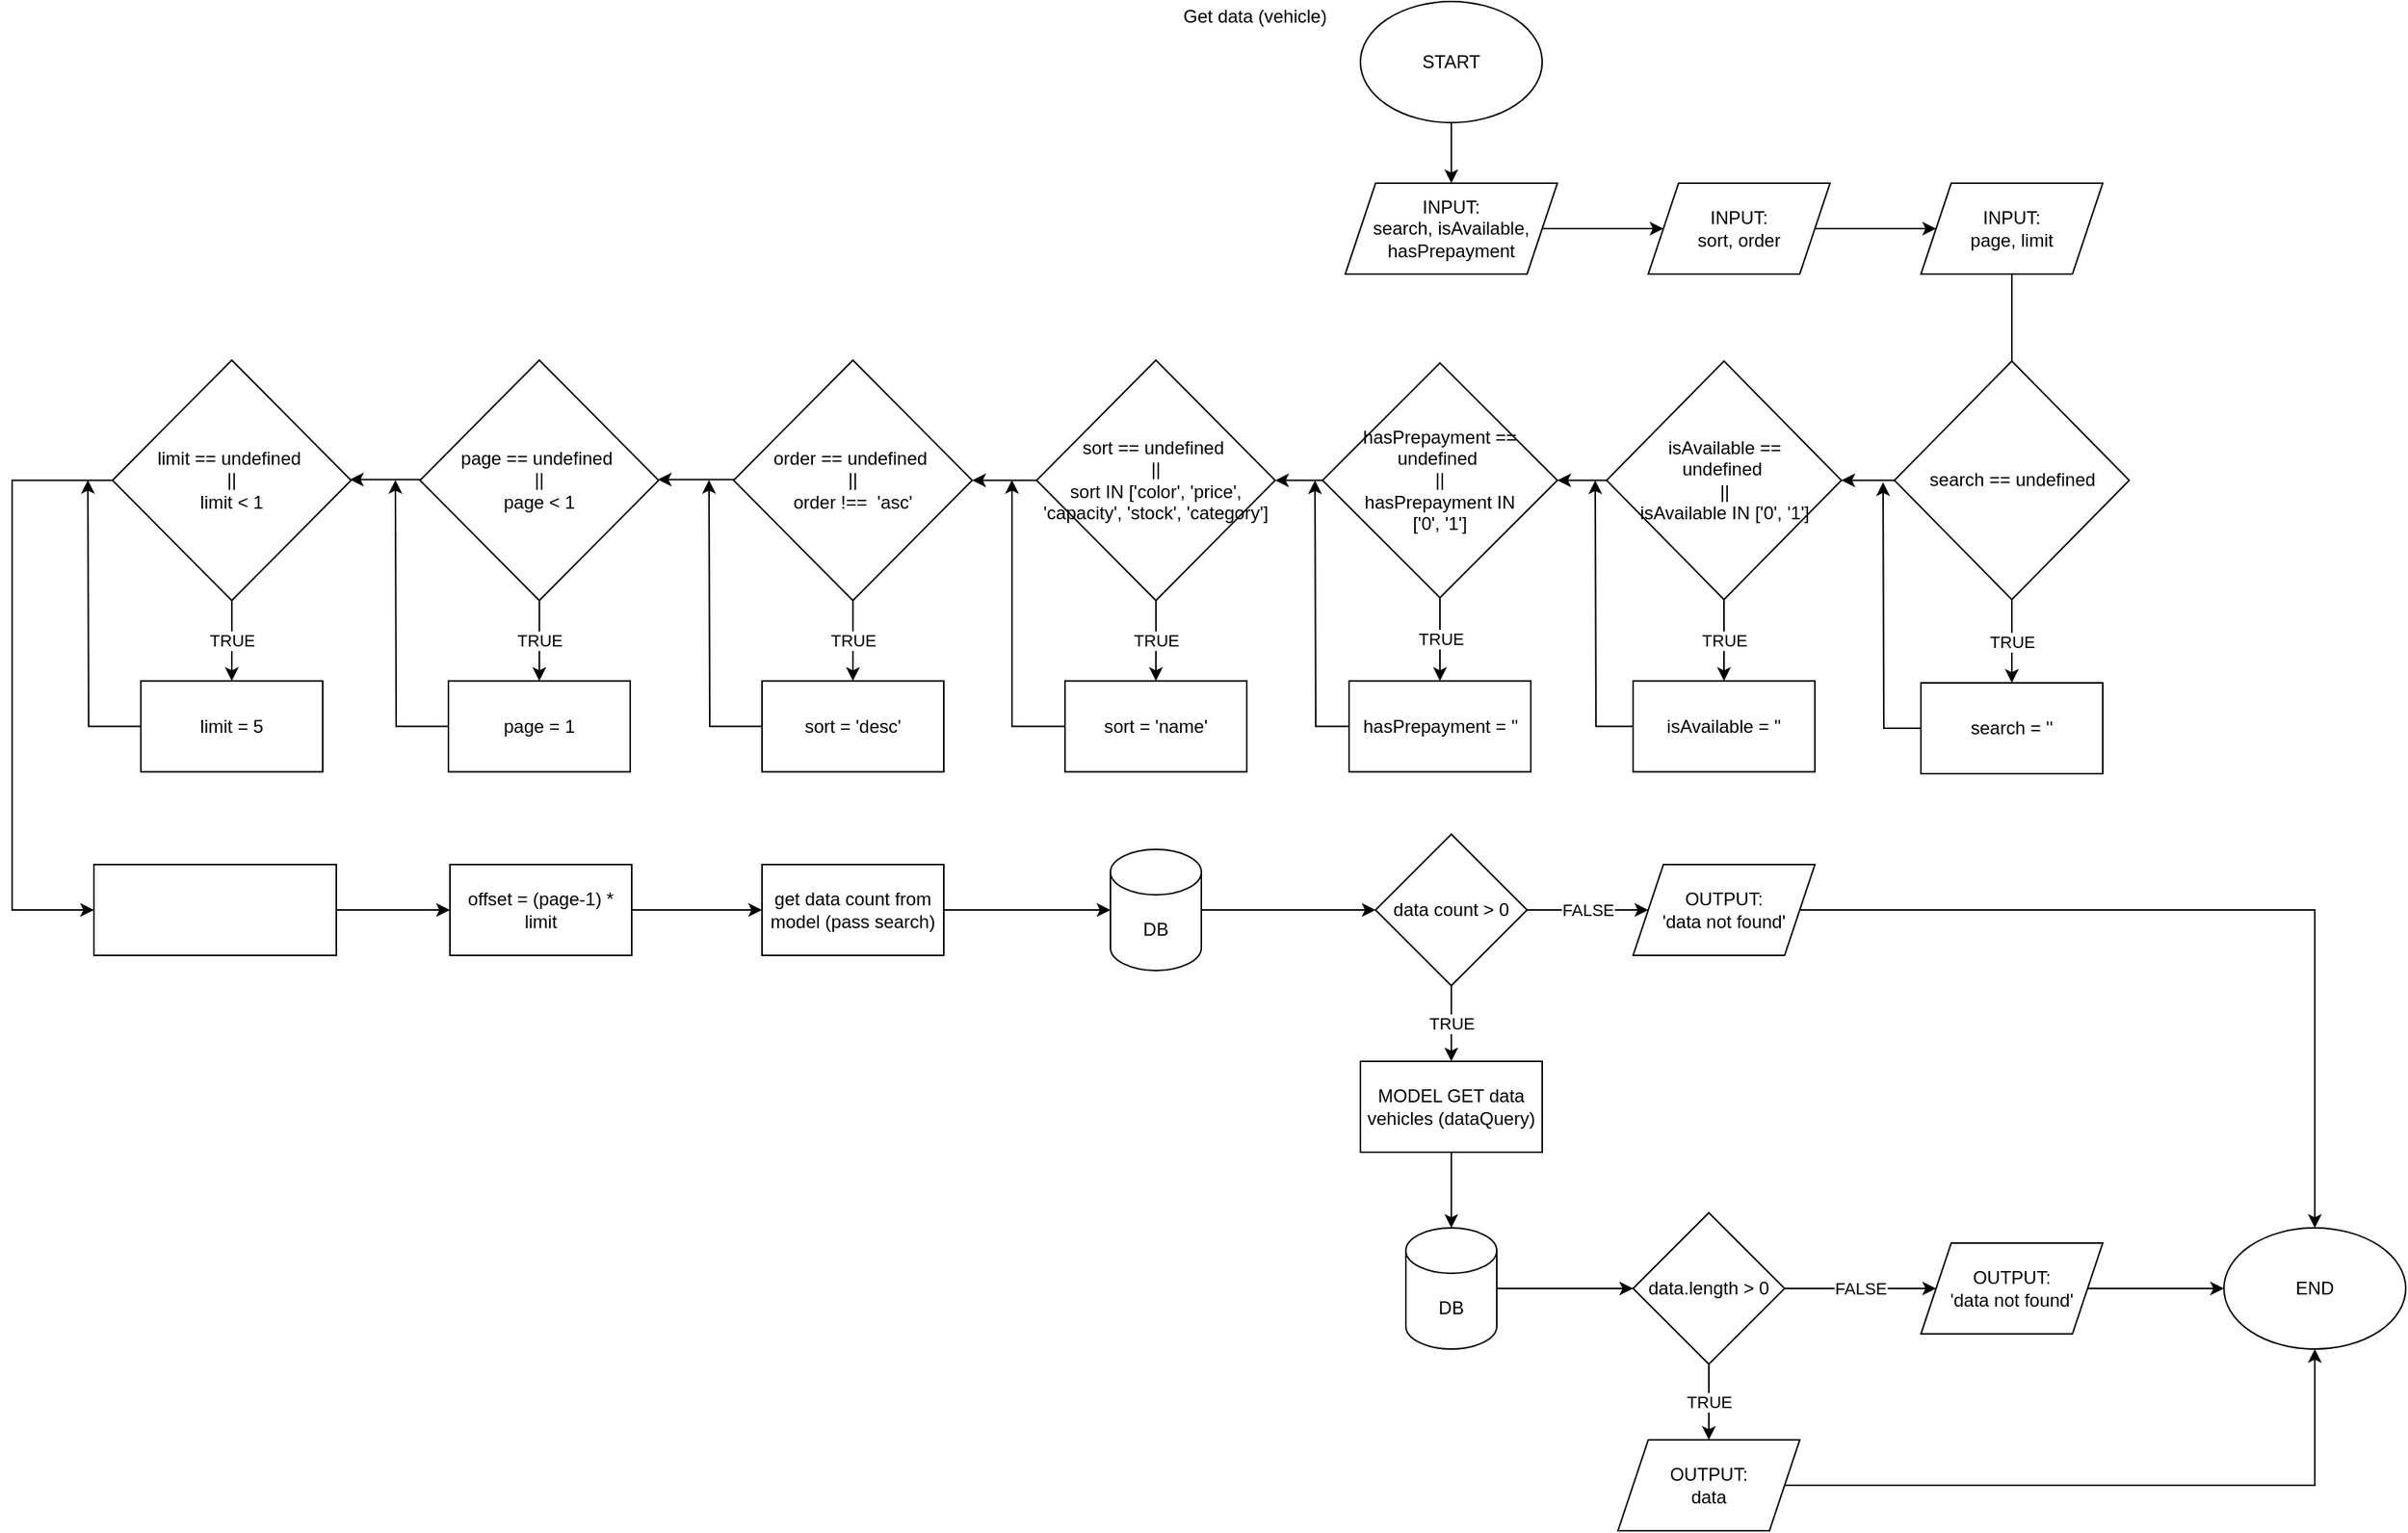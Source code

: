 <mxfile pages="6">
    <diagram id="VxUMSoSobP9v7EFV65V0" name="get list data (vehicle)">
        <mxGraphModel dx="1924" dy="650" grid="1" gridSize="10" guides="1" tooltips="1" connect="1" arrows="1" fold="1" page="1" pageScale="1" pageWidth="850" pageHeight="1100" math="0" shadow="0">
            <root>
                <mxCell id="0"/>
                <mxCell id="1" parent="0"/>
                <mxCell id="FGy4mryRZU1FJrJVoHDt-1" value="Get data (vehicle)" style="text;html=1;align=center;verticalAlign=middle;resizable=0;points=[];autosize=1;strokeColor=none;fillColor=none;" parent="1" vertex="1">
                    <mxGeometry x="15" y="20" width="110" height="20" as="geometry"/>
                </mxCell>
                <mxCell id="FGy4mryRZU1FJrJVoHDt-5" style="edgeStyle=orthogonalEdgeStyle;rounded=0;orthogonalLoop=1;jettySize=auto;html=1;" parent="1" source="FGy4mryRZU1FJrJVoHDt-2" target="FGy4mryRZU1FJrJVoHDt-4" edge="1">
                    <mxGeometry relative="1" as="geometry"/>
                </mxCell>
                <mxCell id="FGy4mryRZU1FJrJVoHDt-2" value="START" style="ellipse;whiteSpace=wrap;html=1;" parent="1" vertex="1">
                    <mxGeometry x="140" y="20" width="120" height="80" as="geometry"/>
                </mxCell>
                <mxCell id="s4J_LrY5ywz_mOtSPrlo-5" style="edgeStyle=orthogonalEdgeStyle;rounded=0;orthogonalLoop=1;jettySize=auto;html=1;" parent="1" source="FGy4mryRZU1FJrJVoHDt-4" target="s4J_LrY5ywz_mOtSPrlo-4" edge="1">
                    <mxGeometry relative="1" as="geometry"/>
                </mxCell>
                <mxCell id="FGy4mryRZU1FJrJVoHDt-4" value="INPUT:&lt;br&gt;search, isAvailable,&lt;br&gt;hasPrepayment" style="shape=parallelogram;perimeter=parallelogramPerimeter;whiteSpace=wrap;html=1;fixedSize=1;" parent="1" vertex="1">
                    <mxGeometry x="130" y="140" width="140" height="60" as="geometry"/>
                </mxCell>
                <mxCell id="FGy4mryRZU1FJrJVoHDt-13" value="TRUE" style="edgeStyle=orthogonalEdgeStyle;rounded=0;orthogonalLoop=1;jettySize=auto;html=1;" parent="1" source="s4J_LrY5ywz_mOtSPrlo-43" target="FGy4mryRZU1FJrJVoHDt-12" edge="1">
                    <mxGeometry relative="1" as="geometry">
                        <mxPoint x="570" y="390" as="sourcePoint"/>
                    </mxGeometry>
                </mxCell>
                <mxCell id="s4J_LrY5ywz_mOtSPrlo-8" style="edgeStyle=orthogonalEdgeStyle;rounded=0;orthogonalLoop=1;jettySize=auto;html=1;" parent="1" source="FGy4mryRZU1FJrJVoHDt-12" edge="1">
                    <mxGeometry relative="1" as="geometry">
                        <mxPoint x="485" y="337.5" as="targetPoint"/>
                    </mxGeometry>
                </mxCell>
                <mxCell id="FGy4mryRZU1FJrJVoHDt-12" value="search = ''" style="rounded=0;whiteSpace=wrap;html=1;" parent="1" vertex="1">
                    <mxGeometry x="510" y="470" width="120" height="60" as="geometry"/>
                </mxCell>
                <mxCell id="FGy4mryRZU1FJrJVoHDt-24" style="edgeStyle=orthogonalEdgeStyle;rounded=0;orthogonalLoop=1;jettySize=auto;html=1;" parent="1" source="FGy4mryRZU1FJrJVoHDt-20" target="FGy4mryRZU1FJrJVoHDt-23" edge="1">
                    <mxGeometry relative="1" as="geometry">
                        <mxPoint x="-136" y="650" as="targetPoint"/>
                    </mxGeometry>
                </mxCell>
                <mxCell id="FGy4mryRZU1FJrJVoHDt-20" value="offset = (page-1) * limit" style="rounded=0;whiteSpace=wrap;html=1;" parent="1" vertex="1">
                    <mxGeometry x="-461" y="590" width="120" height="60" as="geometry"/>
                </mxCell>
                <mxCell id="s4J_LrY5ywz_mOtSPrlo-62" style="edgeStyle=orthogonalEdgeStyle;rounded=0;orthogonalLoop=1;jettySize=auto;html=1;" parent="1" source="FGy4mryRZU1FJrJVoHDt-23" target="s4J_LrY5ywz_mOtSPrlo-61" edge="1">
                    <mxGeometry relative="1" as="geometry"/>
                </mxCell>
                <mxCell id="FGy4mryRZU1FJrJVoHDt-23" value="get data count from model (pass search)" style="rounded=0;whiteSpace=wrap;html=1;" parent="1" vertex="1">
                    <mxGeometry x="-255" y="590" width="120" height="60" as="geometry"/>
                </mxCell>
                <mxCell id="FGy4mryRZU1FJrJVoHDt-31" value="FALSE" style="edgeStyle=orthogonalEdgeStyle;rounded=0;orthogonalLoop=1;jettySize=auto;html=1;" parent="1" source="FGy4mryRZU1FJrJVoHDt-27" target="FGy4mryRZU1FJrJVoHDt-30" edge="1">
                    <mxGeometry relative="1" as="geometry"/>
                </mxCell>
                <mxCell id="FGy4mryRZU1FJrJVoHDt-33" value="TRUE" style="edgeStyle=orthogonalEdgeStyle;rounded=0;orthogonalLoop=1;jettySize=auto;html=1;" parent="1" source="FGy4mryRZU1FJrJVoHDt-27" target="FGy4mryRZU1FJrJVoHDt-32" edge="1">
                    <mxGeometry relative="1" as="geometry"/>
                </mxCell>
                <mxCell id="FGy4mryRZU1FJrJVoHDt-27" value="data count &amp;gt; 0" style="rhombus;whiteSpace=wrap;html=1;" parent="1" vertex="1">
                    <mxGeometry x="150" y="570" width="100" height="100" as="geometry"/>
                </mxCell>
                <mxCell id="FGy4mryRZU1FJrJVoHDt-43" style="edgeStyle=orthogonalEdgeStyle;rounded=0;orthogonalLoop=1;jettySize=auto;html=1;" parent="1" source="FGy4mryRZU1FJrJVoHDt-30" target="FGy4mryRZU1FJrJVoHDt-40" edge="1">
                    <mxGeometry relative="1" as="geometry"/>
                </mxCell>
                <mxCell id="FGy4mryRZU1FJrJVoHDt-30" value="OUTPUT:&lt;br&gt;'data not found'" style="shape=parallelogram;perimeter=parallelogramPerimeter;whiteSpace=wrap;html=1;fixedSize=1;" parent="1" vertex="1">
                    <mxGeometry x="320" y="590" width="120" height="60" as="geometry"/>
                </mxCell>
                <mxCell id="s4J_LrY5ywz_mOtSPrlo-2" style="edgeStyle=orthogonalEdgeStyle;rounded=0;orthogonalLoop=1;jettySize=auto;html=1;" parent="1" source="FGy4mryRZU1FJrJVoHDt-32" target="s4J_LrY5ywz_mOtSPrlo-1" edge="1">
                    <mxGeometry relative="1" as="geometry"/>
                </mxCell>
                <mxCell id="FGy4mryRZU1FJrJVoHDt-32" value="MODEL GET data vehicles (&lt;span style=&quot;font-family: &amp;#34;helvetica&amp;#34;&quot;&gt;dataQuery&lt;/span&gt;)" style="rounded=0;whiteSpace=wrap;html=1;" parent="1" vertex="1">
                    <mxGeometry x="140" y="720" width="120" height="60" as="geometry"/>
                </mxCell>
                <mxCell id="FGy4mryRZU1FJrJVoHDt-38" value="FALSE" style="edgeStyle=orthogonalEdgeStyle;rounded=0;orthogonalLoop=1;jettySize=auto;html=1;entryX=0;entryY=0.5;entryDx=0;entryDy=0;" parent="1" source="FGy4mryRZU1FJrJVoHDt-34" target="FGy4mryRZU1FJrJVoHDt-37" edge="1">
                    <mxGeometry relative="1" as="geometry"/>
                </mxCell>
                <mxCell id="FGy4mryRZU1FJrJVoHDt-39" value="TRUE" style="edgeStyle=orthogonalEdgeStyle;rounded=0;orthogonalLoop=1;jettySize=auto;html=1;" parent="1" source="FGy4mryRZU1FJrJVoHDt-34" target="FGy4mryRZU1FJrJVoHDt-36" edge="1">
                    <mxGeometry relative="1" as="geometry"/>
                </mxCell>
                <mxCell id="FGy4mryRZU1FJrJVoHDt-34" value="data.length &amp;gt; 0" style="rhombus;whiteSpace=wrap;html=1;" parent="1" vertex="1">
                    <mxGeometry x="320" y="820" width="100" height="100" as="geometry"/>
                </mxCell>
                <mxCell id="FGy4mryRZU1FJrJVoHDt-42" style="edgeStyle=orthogonalEdgeStyle;rounded=0;orthogonalLoop=1;jettySize=auto;html=1;" parent="1" source="FGy4mryRZU1FJrJVoHDt-36" target="FGy4mryRZU1FJrJVoHDt-40" edge="1">
                    <mxGeometry relative="1" as="geometry"/>
                </mxCell>
                <mxCell id="FGy4mryRZU1FJrJVoHDt-36" value="OUTPUT:&lt;br&gt;data" style="shape=parallelogram;perimeter=parallelogramPerimeter;whiteSpace=wrap;html=1;fixedSize=1;" parent="1" vertex="1">
                    <mxGeometry x="310" y="970" width="120" height="60" as="geometry"/>
                </mxCell>
                <mxCell id="FGy4mryRZU1FJrJVoHDt-41" style="edgeStyle=orthogonalEdgeStyle;rounded=0;orthogonalLoop=1;jettySize=auto;html=1;" parent="1" source="FGy4mryRZU1FJrJVoHDt-37" target="FGy4mryRZU1FJrJVoHDt-40" edge="1">
                    <mxGeometry relative="1" as="geometry"/>
                </mxCell>
                <mxCell id="FGy4mryRZU1FJrJVoHDt-37" value="OUTPUT:&lt;br&gt;'data not found'" style="shape=parallelogram;perimeter=parallelogramPerimeter;whiteSpace=wrap;html=1;fixedSize=1;" parent="1" vertex="1">
                    <mxGeometry x="510" y="840" width="120" height="60" as="geometry"/>
                </mxCell>
                <mxCell id="FGy4mryRZU1FJrJVoHDt-40" value="END" style="ellipse;whiteSpace=wrap;html=1;" parent="1" vertex="1">
                    <mxGeometry x="710" y="830" width="120" height="80" as="geometry"/>
                </mxCell>
                <mxCell id="s4J_LrY5ywz_mOtSPrlo-3" style="edgeStyle=orthogonalEdgeStyle;rounded=0;orthogonalLoop=1;jettySize=auto;html=1;" parent="1" source="s4J_LrY5ywz_mOtSPrlo-1" target="FGy4mryRZU1FJrJVoHDt-34" edge="1">
                    <mxGeometry relative="1" as="geometry"/>
                </mxCell>
                <mxCell id="s4J_LrY5ywz_mOtSPrlo-1" value="DB" style="shape=cylinder3;whiteSpace=wrap;html=1;boundedLbl=1;backgroundOutline=1;size=15;" parent="1" vertex="1">
                    <mxGeometry x="170" y="830" width="60" height="80" as="geometry"/>
                </mxCell>
                <mxCell id="s4J_LrY5ywz_mOtSPrlo-7" style="edgeStyle=orthogonalEdgeStyle;rounded=0;orthogonalLoop=1;jettySize=auto;html=1;" parent="1" source="s4J_LrY5ywz_mOtSPrlo-4" target="s4J_LrY5ywz_mOtSPrlo-6" edge="1">
                    <mxGeometry relative="1" as="geometry"/>
                </mxCell>
                <mxCell id="s4J_LrY5ywz_mOtSPrlo-4" value="INPUT:&lt;br&gt;sort, order" style="shape=parallelogram;perimeter=parallelogramPerimeter;whiteSpace=wrap;html=1;fixedSize=1;" parent="1" vertex="1">
                    <mxGeometry x="330" y="140" width="120" height="60" as="geometry"/>
                </mxCell>
                <mxCell id="s4J_LrY5ywz_mOtSPrlo-27" style="edgeStyle=orthogonalEdgeStyle;rounded=0;orthogonalLoop=1;jettySize=auto;html=1;" parent="1" source="s4J_LrY5ywz_mOtSPrlo-6" edge="1">
                    <mxGeometry relative="1" as="geometry">
                        <mxPoint x="570" y="285" as="targetPoint"/>
                    </mxGeometry>
                </mxCell>
                <mxCell id="s4J_LrY5ywz_mOtSPrlo-6" value="INPUT:&lt;br&gt;page, limit" style="shape=parallelogram;perimeter=parallelogramPerimeter;whiteSpace=wrap;html=1;fixedSize=1;" parent="1" vertex="1">
                    <mxGeometry x="510" y="140" width="120" height="60" as="geometry"/>
                </mxCell>
                <mxCell id="s4J_LrY5ywz_mOtSPrlo-15" style="edgeStyle=orthogonalEdgeStyle;rounded=0;orthogonalLoop=1;jettySize=auto;html=1;entryX=1;entryY=0.5;entryDx=0;entryDy=0;" parent="1" source="s4J_LrY5ywz_mOtSPrlo-40" target="s4J_LrY5ywz_mOtSPrlo-22" edge="1">
                    <mxGeometry relative="1" as="geometry">
                        <mxPoint x="275" y="336.25" as="targetPoint"/>
                        <mxPoint x="320" y="323.75" as="sourcePoint"/>
                    </mxGeometry>
                </mxCell>
                <mxCell id="s4J_LrY5ywz_mOtSPrlo-18" style="edgeStyle=orthogonalEdgeStyle;rounded=0;orthogonalLoop=1;jettySize=auto;html=1;" parent="1" source="s4J_LrY5ywz_mOtSPrlo-19" edge="1">
                    <mxGeometry relative="1" as="geometry">
                        <mxPoint x="295" y="336.25" as="targetPoint"/>
                    </mxGeometry>
                </mxCell>
                <mxCell id="s4J_LrY5ywz_mOtSPrlo-19" value="isAvailable = ''" style="rounded=0;whiteSpace=wrap;html=1;" parent="1" vertex="1">
                    <mxGeometry x="320" y="468.75" width="120" height="60" as="geometry"/>
                </mxCell>
                <mxCell id="s4J_LrY5ywz_mOtSPrlo-21" value="TRUE" style="edgeStyle=orthogonalEdgeStyle;rounded=0;orthogonalLoop=1;jettySize=auto;html=1;" parent="1" source="s4J_LrY5ywz_mOtSPrlo-22" target="s4J_LrY5ywz_mOtSPrlo-24" edge="1">
                    <mxGeometry relative="1" as="geometry">
                        <mxPoint x="192.5" y="446.25" as="sourcePoint"/>
                    </mxGeometry>
                </mxCell>
                <mxCell id="s4J_LrY5ywz_mOtSPrlo-32" style="edgeStyle=orthogonalEdgeStyle;rounded=0;orthogonalLoop=1;jettySize=auto;html=1;" parent="1" source="s4J_LrY5ywz_mOtSPrlo-22" target="s4J_LrY5ywz_mOtSPrlo-42" edge="1">
                    <mxGeometry relative="1" as="geometry">
                        <mxPoint x="70" y="336.25" as="targetPoint"/>
                    </mxGeometry>
                </mxCell>
                <mxCell id="s4J_LrY5ywz_mOtSPrlo-22" value="hasPrepayment == undefined&amp;nbsp;&lt;br&gt;||&lt;br&gt;hasPrepayment IN&lt;br&gt;['0', '1']" style="rhombus;whiteSpace=wrap;html=1;" parent="1" vertex="1">
                    <mxGeometry x="115" y="258.75" width="155" height="155" as="geometry"/>
                </mxCell>
                <mxCell id="s4J_LrY5ywz_mOtSPrlo-23" style="edgeStyle=orthogonalEdgeStyle;rounded=0;orthogonalLoop=1;jettySize=auto;html=1;" parent="1" source="s4J_LrY5ywz_mOtSPrlo-24" edge="1">
                    <mxGeometry relative="1" as="geometry">
                        <mxPoint x="110" y="336.25" as="targetPoint"/>
                    </mxGeometry>
                </mxCell>
                <mxCell id="s4J_LrY5ywz_mOtSPrlo-24" value="hasPrepayment = ''" style="rounded=0;whiteSpace=wrap;html=1;" parent="1" vertex="1">
                    <mxGeometry x="132.5" y="468.75" width="120" height="60" as="geometry"/>
                </mxCell>
                <mxCell id="s4J_LrY5ywz_mOtSPrlo-39" value="TRUE" style="edgeStyle=orthogonalEdgeStyle;rounded=0;orthogonalLoop=1;jettySize=auto;html=1;" parent="1" source="s4J_LrY5ywz_mOtSPrlo-42" target="s4J_LrY5ywz_mOtSPrlo-31" edge="1">
                    <mxGeometry relative="1" as="geometry">
                        <mxPoint x="5" y="391.25" as="sourcePoint"/>
                    </mxGeometry>
                </mxCell>
                <mxCell id="s4J_LrY5ywz_mOtSPrlo-30" style="edgeStyle=orthogonalEdgeStyle;rounded=0;orthogonalLoop=1;jettySize=auto;html=1;" parent="1" source="s4J_LrY5ywz_mOtSPrlo-31" edge="1">
                    <mxGeometry relative="1" as="geometry">
                        <mxPoint x="-90" y="336" as="targetPoint"/>
                        <Array as="points">
                            <mxPoint x="-90" y="499"/>
                            <mxPoint x="-90" y="336"/>
                        </Array>
                    </mxGeometry>
                </mxCell>
                <mxCell id="s4J_LrY5ywz_mOtSPrlo-31" value="sort = 'name'" style="rounded=0;whiteSpace=wrap;html=1;" parent="1" vertex="1">
                    <mxGeometry x="-55" y="468.75" width="120" height="60" as="geometry"/>
                </mxCell>
                <mxCell id="s4J_LrY5ywz_mOtSPrlo-41" value="TRUE" style="edgeStyle=orthogonalEdgeStyle;rounded=0;orthogonalLoop=1;jettySize=auto;html=1;" parent="1" source="s4J_LrY5ywz_mOtSPrlo-40" target="s4J_LrY5ywz_mOtSPrlo-19" edge="1">
                    <mxGeometry relative="1" as="geometry">
                        <mxPoint x="380" y="438.75" as="sourcePoint"/>
                    </mxGeometry>
                </mxCell>
                <mxCell id="s4J_LrY5ywz_mOtSPrlo-40" value="isAvailable == &lt;br&gt;undefined&amp;nbsp;&lt;br&gt;||&lt;br&gt;isAvailable&amp;nbsp;IN ['0', '1']" style="rhombus;whiteSpace=wrap;html=1;" parent="1" vertex="1">
                    <mxGeometry x="302.5" y="257.5" width="155" height="157.5" as="geometry"/>
                </mxCell>
                <mxCell id="s4J_LrY5ywz_mOtSPrlo-50" value="" style="edgeStyle=orthogonalEdgeStyle;rounded=0;orthogonalLoop=1;jettySize=auto;html=1;" parent="1" source="s4J_LrY5ywz_mOtSPrlo-42" target="s4J_LrY5ywz_mOtSPrlo-49" edge="1">
                    <mxGeometry relative="1" as="geometry"/>
                </mxCell>
                <mxCell id="s4J_LrY5ywz_mOtSPrlo-42" value="sort == undefined&amp;nbsp;&lt;br&gt;||&lt;br&gt;sort IN ['color', 'price', 'capacity', 'stock', 'category']" style="rhombus;whiteSpace=wrap;html=1;" parent="1" vertex="1">
                    <mxGeometry x="-73.75" y="256.88" width="157.5" height="158.75" as="geometry"/>
                </mxCell>
                <mxCell id="s4J_LrY5ywz_mOtSPrlo-44" style="edgeStyle=orthogonalEdgeStyle;rounded=0;orthogonalLoop=1;jettySize=auto;html=1;" parent="1" source="s4J_LrY5ywz_mOtSPrlo-43" target="s4J_LrY5ywz_mOtSPrlo-40" edge="1">
                    <mxGeometry relative="1" as="geometry"/>
                </mxCell>
                <mxCell id="s4J_LrY5ywz_mOtSPrlo-43" value="search == undefined" style="rhombus;whiteSpace=wrap;html=1;" parent="1" vertex="1">
                    <mxGeometry x="492.5" y="257.5" width="155" height="157.5" as="geometry"/>
                </mxCell>
                <mxCell id="s4J_LrY5ywz_mOtSPrlo-45" value="TRUE" style="edgeStyle=orthogonalEdgeStyle;rounded=0;orthogonalLoop=1;jettySize=auto;html=1;" parent="1" source="s4J_LrY5ywz_mOtSPrlo-49" target="s4J_LrY5ywz_mOtSPrlo-47" edge="1">
                    <mxGeometry relative="1" as="geometry">
                        <mxPoint x="-195" y="391.25" as="sourcePoint"/>
                    </mxGeometry>
                </mxCell>
                <mxCell id="s4J_LrY5ywz_mOtSPrlo-46" style="edgeStyle=orthogonalEdgeStyle;rounded=0;orthogonalLoop=1;jettySize=auto;html=1;" parent="1" source="s4J_LrY5ywz_mOtSPrlo-47" edge="1">
                    <mxGeometry relative="1" as="geometry">
                        <mxPoint x="-290" y="336" as="targetPoint"/>
                    </mxGeometry>
                </mxCell>
                <mxCell id="s4J_LrY5ywz_mOtSPrlo-47" value="sort = 'desc'" style="rounded=0;whiteSpace=wrap;html=1;" parent="1" vertex="1">
                    <mxGeometry x="-255" y="468.75" width="120" height="60" as="geometry"/>
                </mxCell>
                <mxCell id="s4J_LrY5ywz_mOtSPrlo-48" style="edgeStyle=orthogonalEdgeStyle;rounded=0;orthogonalLoop=1;jettySize=auto;html=1;" parent="1" target="s4J_LrY5ywz_mOtSPrlo-55" edge="1">
                    <mxGeometry relative="1" as="geometry">
                        <mxPoint x="-250" y="335.75" as="sourcePoint"/>
                        <mxPoint x="-320" y="335.75" as="targetPoint"/>
                    </mxGeometry>
                </mxCell>
                <mxCell id="s4J_LrY5ywz_mOtSPrlo-49" value="order == undefined&amp;nbsp;&lt;br&gt;||&lt;br&gt;order !==&amp;nbsp; 'asc'" style="rhombus;whiteSpace=wrap;html=1;" parent="1" vertex="1">
                    <mxGeometry x="-273.75" y="256.88" width="157.5" height="158.75" as="geometry"/>
                </mxCell>
                <mxCell id="s4J_LrY5ywz_mOtSPrlo-51" value="TRUE" style="edgeStyle=orthogonalEdgeStyle;rounded=0;orthogonalLoop=1;jettySize=auto;html=1;" parent="1" source="s4J_LrY5ywz_mOtSPrlo-55" target="s4J_LrY5ywz_mOtSPrlo-53" edge="1">
                    <mxGeometry relative="1" as="geometry">
                        <mxPoint x="-402" y="391.25" as="sourcePoint"/>
                    </mxGeometry>
                </mxCell>
                <mxCell id="s4J_LrY5ywz_mOtSPrlo-52" style="edgeStyle=orthogonalEdgeStyle;rounded=0;orthogonalLoop=1;jettySize=auto;html=1;" parent="1" source="s4J_LrY5ywz_mOtSPrlo-53" edge="1">
                    <mxGeometry relative="1" as="geometry">
                        <mxPoint x="-497" y="336" as="targetPoint"/>
                    </mxGeometry>
                </mxCell>
                <mxCell id="s4J_LrY5ywz_mOtSPrlo-53" value="page = 1" style="rounded=0;whiteSpace=wrap;html=1;" parent="1" vertex="1">
                    <mxGeometry x="-462" y="468.75" width="120" height="60" as="geometry"/>
                </mxCell>
                <mxCell id="s4J_LrY5ywz_mOtSPrlo-54" style="edgeStyle=orthogonalEdgeStyle;rounded=0;orthogonalLoop=1;jettySize=auto;html=1;" parent="1" edge="1">
                    <mxGeometry relative="1" as="geometry">
                        <mxPoint x="-457" y="335.75" as="sourcePoint"/>
                        <mxPoint x="-527" y="335.75" as="targetPoint"/>
                    </mxGeometry>
                </mxCell>
                <mxCell id="s4J_LrY5ywz_mOtSPrlo-55" value="page == undefined&amp;nbsp;&lt;br&gt;||&lt;br&gt;page &amp;lt; 1" style="rhombus;whiteSpace=wrap;html=1;" parent="1" vertex="1">
                    <mxGeometry x="-480.75" y="256.88" width="157.5" height="158.75" as="geometry"/>
                </mxCell>
                <mxCell id="s4J_LrY5ywz_mOtSPrlo-56" value="TRUE" style="edgeStyle=orthogonalEdgeStyle;rounded=0;orthogonalLoop=1;jettySize=auto;html=1;" parent="1" source="s4J_LrY5ywz_mOtSPrlo-60" target="s4J_LrY5ywz_mOtSPrlo-58" edge="1">
                    <mxGeometry relative="1" as="geometry">
                        <mxPoint x="-605" y="391.25" as="sourcePoint"/>
                    </mxGeometry>
                </mxCell>
                <mxCell id="s4J_LrY5ywz_mOtSPrlo-57" style="edgeStyle=orthogonalEdgeStyle;rounded=0;orthogonalLoop=1;jettySize=auto;html=1;" parent="1" source="s4J_LrY5ywz_mOtSPrlo-58" edge="1">
                    <mxGeometry relative="1" as="geometry">
                        <mxPoint x="-700" y="336" as="targetPoint"/>
                    </mxGeometry>
                </mxCell>
                <mxCell id="s4J_LrY5ywz_mOtSPrlo-58" value="limit = 5" style="rounded=0;whiteSpace=wrap;html=1;" parent="1" vertex="1">
                    <mxGeometry x="-665" y="468.75" width="120" height="60" as="geometry"/>
                </mxCell>
                <mxCell id="s4J_LrY5ywz_mOtSPrlo-65" style="edgeStyle=orthogonalEdgeStyle;rounded=0;orthogonalLoop=1;jettySize=auto;html=1;" parent="1" source="s4J_LrY5ywz_mOtSPrlo-60" target="s4J_LrY5ywz_mOtSPrlo-64" edge="1">
                    <mxGeometry relative="1" as="geometry">
                        <Array as="points">
                            <mxPoint x="-750" y="336"/>
                            <mxPoint x="-750" y="620"/>
                        </Array>
                    </mxGeometry>
                </mxCell>
                <mxCell id="s4J_LrY5ywz_mOtSPrlo-60" value="limit == undefined&amp;nbsp;&lt;br&gt;||&lt;br&gt;limit &amp;lt; 1" style="rhombus;whiteSpace=wrap;html=1;" parent="1" vertex="1">
                    <mxGeometry x="-683.75" y="256.88" width="157.5" height="158.75" as="geometry"/>
                </mxCell>
                <mxCell id="s4J_LrY5ywz_mOtSPrlo-63" style="edgeStyle=orthogonalEdgeStyle;rounded=0;orthogonalLoop=1;jettySize=auto;html=1;" parent="1" source="s4J_LrY5ywz_mOtSPrlo-61" target="FGy4mryRZU1FJrJVoHDt-27" edge="1">
                    <mxGeometry relative="1" as="geometry"/>
                </mxCell>
                <mxCell id="s4J_LrY5ywz_mOtSPrlo-61" value="DB" style="shape=cylinder3;whiteSpace=wrap;html=1;boundedLbl=1;backgroundOutline=1;size=15;" parent="1" vertex="1">
                    <mxGeometry x="-25" y="580" width="60" height="80" as="geometry"/>
                </mxCell>
                <mxCell id="s4J_LrY5ywz_mOtSPrlo-66" style="edgeStyle=orthogonalEdgeStyle;rounded=0;orthogonalLoop=1;jettySize=auto;html=1;" parent="1" source="s4J_LrY5ywz_mOtSPrlo-64" target="FGy4mryRZU1FJrJVoHDt-20" edge="1">
                    <mxGeometry relative="1" as="geometry"/>
                </mxCell>
                <mxCell id="s4J_LrY5ywz_mOtSPrlo-64" value="&lt;span style=&quot;font-family: &amp;#34;helvetica&amp;#34; ; font-size: 12px ; font-style: normal ; font-weight: 400 ; letter-spacing: normal ; text-align: center ; text-indent: 0px ; text-transform: none ; word-spacing: 0px ; display: inline ; float: none&quot;&gt;&lt;font color=&quot;#ffffff&quot;&gt;dataQuery= {search, isAvailable, hasPrepayment, sort, order, limit, offset}&lt;/font&gt;&lt;/span&gt;" style="rounded=0;whiteSpace=wrap;html=1;" parent="1" vertex="1">
                    <mxGeometry x="-696" y="590" width="160" height="60" as="geometry"/>
                </mxCell>
            </root>
        </mxGraphModel>
    </diagram>
    <diagram id="4IHd9H4bchxdwIQ7rmn_" name="Insert data (vehicle)">
        <mxGraphModel dx="1924" dy="650" grid="1" gridSize="10" guides="1" tooltips="1" connect="1" arrows="1" fold="1" page="1" pageScale="1" pageWidth="850" pageHeight="1100" math="0" shadow="0">
            <root>
                <mxCell id="60xZTS15K_yhB3AreUBm-0"/>
                <mxCell id="60xZTS15K_yhB3AreUBm-1" parent="60xZTS15K_yhB3AreUBm-0"/>
                <mxCell id="60xZTS15K_yhB3AreUBm-2" value="Create data (vehicle)" style="text;html=1;align=center;verticalAlign=middle;resizable=0;points=[];autosize=1;strokeColor=none;fillColor=none;" parent="60xZTS15K_yhB3AreUBm-1" vertex="1">
                    <mxGeometry y="10" width="130" height="20" as="geometry"/>
                </mxCell>
                <mxCell id="60xZTS15K_yhB3AreUBm-8" style="edgeStyle=orthogonalEdgeStyle;rounded=0;orthogonalLoop=1;jettySize=auto;html=1;" parent="60xZTS15K_yhB3AreUBm-1" source="60xZTS15K_yhB3AreUBm-3" target="60xZTS15K_yhB3AreUBm-4" edge="1">
                    <mxGeometry relative="1" as="geometry"/>
                </mxCell>
                <mxCell id="60xZTS15K_yhB3AreUBm-3" value="START" style="ellipse;whiteSpace=wrap;html=1;" parent="60xZTS15K_yhB3AreUBm-1" vertex="1">
                    <mxGeometry x="150" y="10" width="120" height="80" as="geometry"/>
                </mxCell>
                <mxCell id="60xZTS15K_yhB3AreUBm-9" style="edgeStyle=orthogonalEdgeStyle;rounded=0;orthogonalLoop=1;jettySize=auto;html=1;" parent="60xZTS15K_yhB3AreUBm-1" source="60xZTS15K_yhB3AreUBm-4" target="60xZTS15K_yhB3AreUBm-5" edge="1">
                    <mxGeometry relative="1" as="geometry"/>
                </mxCell>
                <mxCell id="60xZTS15K_yhB3AreUBm-4" value="INPUT:&lt;br&gt;name, color, &lt;br&gt;location" style="shape=parallelogram;perimeter=parallelogramPerimeter;whiteSpace=wrap;html=1;fixedSize=1;" parent="60xZTS15K_yhB3AreUBm-1" vertex="1">
                    <mxGeometry x="150" y="140" width="120" height="60" as="geometry"/>
                </mxCell>
                <mxCell id="60xZTS15K_yhB3AreUBm-10" style="edgeStyle=orthogonalEdgeStyle;rounded=0;orthogonalLoop=1;jettySize=auto;html=1;" parent="60xZTS15K_yhB3AreUBm-1" source="60xZTS15K_yhB3AreUBm-5" target="60xZTS15K_yhB3AreUBm-6" edge="1">
                    <mxGeometry relative="1" as="geometry"/>
                </mxCell>
                <mxCell id="60xZTS15K_yhB3AreUBm-5" value="INPUT:&lt;br&gt;id_category, stock&lt;br&gt;price, capacity" style="shape=parallelogram;perimeter=parallelogramPerimeter;whiteSpace=wrap;html=1;fixedSize=1;" parent="60xZTS15K_yhB3AreUBm-1" vertex="1">
                    <mxGeometry x="320" y="140" width="120" height="60" as="geometry"/>
                </mxCell>
                <mxCell id="60xZTS15K_yhB3AreUBm-11" style="edgeStyle=orthogonalEdgeStyle;rounded=0;orthogonalLoop=1;jettySize=auto;html=1;" parent="60xZTS15K_yhB3AreUBm-1" source="60xZTS15K_yhB3AreUBm-6" target="60xZTS15K_yhB3AreUBm-7" edge="1">
                    <mxGeometry relative="1" as="geometry"/>
                </mxCell>
                <mxCell id="60xZTS15K_yhB3AreUBm-6" value="INPUT:&lt;br&gt;is_available,&amp;nbsp;&lt;br&gt;has_prepayment" style="shape=parallelogram;perimeter=parallelogramPerimeter;whiteSpace=wrap;html=1;fixedSize=1;" parent="60xZTS15K_yhB3AreUBm-1" vertex="1">
                    <mxGeometry x="490" y="140" width="120" height="60" as="geometry"/>
                </mxCell>
                <mxCell id="60xZTS15K_yhB3AreUBm-19" style="edgeStyle=orthogonalEdgeStyle;rounded=0;orthogonalLoop=1;jettySize=auto;html=1;" parent="60xZTS15K_yhB3AreUBm-1" source="60xZTS15K_yhB3AreUBm-7" target="60xZTS15K_yhB3AreUBm-12" edge="1">
                    <mxGeometry relative="1" as="geometry"/>
                </mxCell>
                <mxCell id="60xZTS15K_yhB3AreUBm-7" value="INPUT:&lt;br&gt;reservation_deadline" style="shape=parallelogram;perimeter=parallelogramPerimeter;whiteSpace=wrap;html=1;fixedSize=1;" parent="60xZTS15K_yhB3AreUBm-1" vertex="1">
                    <mxGeometry x="660" y="140" width="150" height="60" as="geometry"/>
                </mxCell>
                <mxCell id="60xZTS15K_yhB3AreUBm-20" style="edgeStyle=orthogonalEdgeStyle;rounded=0;orthogonalLoop=1;jettySize=auto;html=1;" parent="60xZTS15K_yhB3AreUBm-1" source="60xZTS15K_yhB3AreUBm-12" target="60xZTS15K_yhB3AreUBm-14" edge="1">
                    <mxGeometry relative="1" as="geometry"/>
                </mxCell>
                <mxCell id="60xZTS15K_yhB3AreUBm-12" value="error = []" style="rounded=0;whiteSpace=wrap;html=1;" parent="60xZTS15K_yhB3AreUBm-1" vertex="1">
                    <mxGeometry x="675" y="250" width="120" height="60" as="geometry"/>
                </mxCell>
                <mxCell id="60xZTS15K_yhB3AreUBm-16" style="edgeStyle=orthogonalEdgeStyle;rounded=0;orthogonalLoop=1;jettySize=auto;html=1;" parent="60xZTS15K_yhB3AreUBm-1" source="60xZTS15K_yhB3AreUBm-14" target="60xZTS15K_yhB3AreUBm-15" edge="1">
                    <mxGeometry relative="1" as="geometry"/>
                </mxCell>
                <mxCell id="60xZTS15K_yhB3AreUBm-22" value="TRUE" style="edgeStyle=orthogonalEdgeStyle;rounded=0;orthogonalLoop=1;jettySize=auto;html=1;" parent="60xZTS15K_yhB3AreUBm-1" source="60xZTS15K_yhB3AreUBm-14" target="60xZTS15K_yhB3AreUBm-21" edge="1">
                    <mxGeometry relative="1" as="geometry"/>
                </mxCell>
                <mxCell id="60xZTS15K_yhB3AreUBm-14" value="name === undefined&lt;br&gt;name.length === 0&lt;br&gt;name.length &amp;gt; 100" style="rhombus;whiteSpace=wrap;html=1;" parent="60xZTS15K_yhB3AreUBm-1" vertex="1">
                    <mxGeometry x="650" y="360" width="170" height="180" as="geometry"/>
                </mxCell>
                <mxCell id="60xZTS15K_yhB3AreUBm-18" style="edgeStyle=orthogonalEdgeStyle;rounded=0;orthogonalLoop=1;jettySize=auto;html=1;" parent="60xZTS15K_yhB3AreUBm-1" source="60xZTS15K_yhB3AreUBm-15" target="60xZTS15K_yhB3AreUBm-17" edge="1">
                    <mxGeometry relative="1" as="geometry"/>
                </mxCell>
                <mxCell id="60xZTS15K_yhB3AreUBm-25" value="TRUE" style="edgeStyle=orthogonalEdgeStyle;rounded=0;orthogonalLoop=1;jettySize=auto;html=1;" parent="60xZTS15K_yhB3AreUBm-1" source="60xZTS15K_yhB3AreUBm-15" target="60xZTS15K_yhB3AreUBm-24" edge="1">
                    <mxGeometry relative="1" as="geometry"/>
                </mxCell>
                <mxCell id="60xZTS15K_yhB3AreUBm-15" value="color === undefined&lt;br&gt;color.length === 0&lt;br&gt;color.length &amp;gt; 30" style="rhombus;whiteSpace=wrap;html=1;" parent="60xZTS15K_yhB3AreUBm-1" vertex="1">
                    <mxGeometry x="435" y="360" width="170" height="180" as="geometry"/>
                </mxCell>
                <mxCell id="60xZTS15K_yhB3AreUBm-28" value="TRUE" style="edgeStyle=orthogonalEdgeStyle;rounded=0;orthogonalLoop=1;jettySize=auto;html=1;" parent="60xZTS15K_yhB3AreUBm-1" source="60xZTS15K_yhB3AreUBm-17" target="60xZTS15K_yhB3AreUBm-27" edge="1">
                    <mxGeometry relative="1" as="geometry"/>
                </mxCell>
                <mxCell id="60xZTS15K_yhB3AreUBm-30" style="edgeStyle=orthogonalEdgeStyle;rounded=0;orthogonalLoop=1;jettySize=auto;html=1;" parent="60xZTS15K_yhB3AreUBm-1" source="60xZTS15K_yhB3AreUBm-17" target="60xZTS15K_yhB3AreUBm-29" edge="1">
                    <mxGeometry relative="1" as="geometry"/>
                </mxCell>
                <mxCell id="60xZTS15K_yhB3AreUBm-17" value="location === undefined&lt;br&gt;OR&lt;br&gt;location.length === 0&lt;br&gt;OR&lt;br&gt;location.length &amp;gt; 100" style="rhombus;whiteSpace=wrap;html=1;" parent="60xZTS15K_yhB3AreUBm-1" vertex="1">
                    <mxGeometry x="220" y="360" width="170" height="180" as="geometry"/>
                </mxCell>
                <mxCell id="60xZTS15K_yhB3AreUBm-23" style="edgeStyle=orthogonalEdgeStyle;rounded=0;orthogonalLoop=1;jettySize=auto;html=1;" parent="60xZTS15K_yhB3AreUBm-1" source="60xZTS15K_yhB3AreUBm-21" edge="1">
                    <mxGeometry relative="1" as="geometry">
                        <mxPoint x="630" y="450" as="targetPoint"/>
                    </mxGeometry>
                </mxCell>
                <mxCell id="60xZTS15K_yhB3AreUBm-21" value="error.length = 'Input parameter nama salah!'" style="rounded=0;whiteSpace=wrap;html=1;" parent="60xZTS15K_yhB3AreUBm-1" vertex="1">
                    <mxGeometry x="675" y="590" width="120" height="60" as="geometry"/>
                </mxCell>
                <mxCell id="60xZTS15K_yhB3AreUBm-26" style="edgeStyle=orthogonalEdgeStyle;rounded=0;orthogonalLoop=1;jettySize=auto;html=1;" parent="60xZTS15K_yhB3AreUBm-1" source="60xZTS15K_yhB3AreUBm-24" edge="1">
                    <mxGeometry relative="1" as="geometry">
                        <mxPoint x="420" y="450" as="targetPoint"/>
                        <Array as="points">
                            <mxPoint x="420" y="640"/>
                        </Array>
                    </mxGeometry>
                </mxCell>
                <mxCell id="60xZTS15K_yhB3AreUBm-24" value="error.length = 'Input parameter warna salah!'" style="rounded=0;whiteSpace=wrap;html=1;" parent="60xZTS15K_yhB3AreUBm-1" vertex="1">
                    <mxGeometry x="460" y="590" width="120" height="60" as="geometry"/>
                </mxCell>
                <mxCell id="60xZTS15K_yhB3AreUBm-31" style="edgeStyle=orthogonalEdgeStyle;rounded=0;orthogonalLoop=1;jettySize=auto;html=1;" parent="60xZTS15K_yhB3AreUBm-1" source="60xZTS15K_yhB3AreUBm-27" edge="1">
                    <mxGeometry relative="1" as="geometry">
                        <mxPoint x="200" y="450" as="targetPoint"/>
                    </mxGeometry>
                </mxCell>
                <mxCell id="60xZTS15K_yhB3AreUBm-27" value="error.length = 'Input parameter warna salah!'" style="rounded=0;whiteSpace=wrap;html=1;" parent="60xZTS15K_yhB3AreUBm-1" vertex="1">
                    <mxGeometry x="245" y="590" width="120" height="60" as="geometry"/>
                </mxCell>
                <mxCell id="60xZTS15K_yhB3AreUBm-34" value="TRUE" style="edgeStyle=orthogonalEdgeStyle;rounded=0;orthogonalLoop=1;jettySize=auto;html=1;" parent="60xZTS15K_yhB3AreUBm-1" source="60xZTS15K_yhB3AreUBm-29" target="60xZTS15K_yhB3AreUBm-33" edge="1">
                    <mxGeometry relative="1" as="geometry"/>
                </mxCell>
                <mxCell id="60xZTS15K_yhB3AreUBm-36" style="edgeStyle=orthogonalEdgeStyle;rounded=0;orthogonalLoop=1;jettySize=auto;html=1;" parent="60xZTS15K_yhB3AreUBm-1" source="60xZTS15K_yhB3AreUBm-29" target="60xZTS15K_yhB3AreUBm-35" edge="1">
                    <mxGeometry relative="1" as="geometry"/>
                </mxCell>
                <mxCell id="60xZTS15K_yhB3AreUBm-29" value="id_category === undefined&lt;br&gt;OR&lt;br&gt;function checkIntegerFormat (id_category)" style="rhombus;whiteSpace=wrap;html=1;" parent="60xZTS15K_yhB3AreUBm-1" vertex="1">
                    <mxGeometry x="10" y="360" width="170" height="180" as="geometry"/>
                </mxCell>
                <mxCell id="60xZTS15K_yhB3AreUBm-39" style="edgeStyle=orthogonalEdgeStyle;rounded=0;orthogonalLoop=1;jettySize=auto;html=1;" parent="60xZTS15K_yhB3AreUBm-1" source="60xZTS15K_yhB3AreUBm-33" edge="1">
                    <mxGeometry relative="1" as="geometry">
                        <mxPoint x="-10" y="450" as="targetPoint"/>
                    </mxGeometry>
                </mxCell>
                <mxCell id="60xZTS15K_yhB3AreUBm-33" value="error.length = 'Input parameter id_category salah!'" style="rounded=0;whiteSpace=wrap;html=1;" parent="60xZTS15K_yhB3AreUBm-1" vertex="1">
                    <mxGeometry x="35" y="590" width="120" height="60" as="geometry"/>
                </mxCell>
                <mxCell id="60xZTS15K_yhB3AreUBm-35" value="stock === undefined&lt;br&gt;OR&lt;br&gt;function checkIntegerFormat (stock)" style="rhombus;whiteSpace=wrap;html=1;" parent="60xZTS15K_yhB3AreUBm-1" vertex="1">
                    <mxGeometry x="-200" y="360" width="170" height="180" as="geometry"/>
                </mxCell>
                <mxCell id="60xZTS15K_yhB3AreUBm-37" value="TRUE" style="edgeStyle=orthogonalEdgeStyle;rounded=0;orthogonalLoop=1;jettySize=auto;html=1;" parent="60xZTS15K_yhB3AreUBm-1" target="60xZTS15K_yhB3AreUBm-38" edge="1">
                    <mxGeometry relative="1" as="geometry">
                        <mxPoint x="-115" y="540" as="sourcePoint"/>
                    </mxGeometry>
                </mxCell>
                <mxCell id="60xZTS15K_yhB3AreUBm-44" style="edgeStyle=orthogonalEdgeStyle;rounded=0;orthogonalLoop=1;jettySize=auto;html=1;" parent="60xZTS15K_yhB3AreUBm-1" source="60xZTS15K_yhB3AreUBm-38" edge="1">
                    <mxGeometry relative="1" as="geometry">
                        <mxPoint x="-220" y="450" as="targetPoint"/>
                    </mxGeometry>
                </mxCell>
                <mxCell id="60xZTS15K_yhB3AreUBm-38" value="error.length = 'Input parameter stock salah!'" style="rounded=0;whiteSpace=wrap;html=1;" parent="60xZTS15K_yhB3AreUBm-1" vertex="1">
                    <mxGeometry x="-175" y="590" width="120" height="60" as="geometry"/>
                </mxCell>
                <mxCell id="60xZTS15K_yhB3AreUBm-40" style="edgeStyle=orthogonalEdgeStyle;rounded=0;orthogonalLoop=1;jettySize=auto;html=1;" parent="60xZTS15K_yhB3AreUBm-1" target="60xZTS15K_yhB3AreUBm-41" edge="1">
                    <mxGeometry relative="1" as="geometry">
                        <mxPoint x="-200" y="450" as="sourcePoint"/>
                    </mxGeometry>
                </mxCell>
                <mxCell id="60xZTS15K_yhB3AreUBm-41" value="price === undefined&lt;br&gt;OR&lt;br&gt;function checkPriceFormat (price)" style="rhombus;whiteSpace=wrap;html=1;" parent="60xZTS15K_yhB3AreUBm-1" vertex="1">
                    <mxGeometry x="-410" y="360" width="170" height="180" as="geometry"/>
                </mxCell>
                <mxCell id="60xZTS15K_yhB3AreUBm-42" value="TRUE" style="edgeStyle=orthogonalEdgeStyle;rounded=0;orthogonalLoop=1;jettySize=auto;html=1;" parent="60xZTS15K_yhB3AreUBm-1" target="60xZTS15K_yhB3AreUBm-43" edge="1">
                    <mxGeometry relative="1" as="geometry">
                        <mxPoint x="-325" y="540" as="sourcePoint"/>
                    </mxGeometry>
                </mxCell>
                <mxCell id="60xZTS15K_yhB3AreUBm-49" style="edgeStyle=orthogonalEdgeStyle;rounded=0;orthogonalLoop=1;jettySize=auto;html=1;" parent="60xZTS15K_yhB3AreUBm-1" source="60xZTS15K_yhB3AreUBm-43" edge="1">
                    <mxGeometry relative="1" as="geometry">
                        <mxPoint x="-430" y="450" as="targetPoint"/>
                    </mxGeometry>
                </mxCell>
                <mxCell id="60xZTS15K_yhB3AreUBm-43" value="error.length = 'Input parameter harga salah!'" style="rounded=0;whiteSpace=wrap;html=1;" parent="60xZTS15K_yhB3AreUBm-1" vertex="1">
                    <mxGeometry x="-385" y="590" width="120" height="60" as="geometry"/>
                </mxCell>
                <mxCell id="60xZTS15K_yhB3AreUBm-45" style="edgeStyle=orthogonalEdgeStyle;rounded=0;orthogonalLoop=1;jettySize=auto;html=1;" parent="60xZTS15K_yhB3AreUBm-1" target="60xZTS15K_yhB3AreUBm-46" edge="1">
                    <mxGeometry relative="1" as="geometry">
                        <mxPoint x="-410" y="450" as="sourcePoint"/>
                    </mxGeometry>
                </mxCell>
                <mxCell id="60xZTS15K_yhB3AreUBm-55" style="edgeStyle=orthogonalEdgeStyle;rounded=0;orthogonalLoop=1;jettySize=auto;html=1;" parent="60xZTS15K_yhB3AreUBm-1" source="60xZTS15K_yhB3AreUBm-46" edge="1">
                    <mxGeometry relative="1" as="geometry">
                        <mxPoint x="-535" y="670" as="targetPoint"/>
                        <Array as="points">
                            <mxPoint x="-650" y="450"/>
                        </Array>
                    </mxGeometry>
                </mxCell>
                <mxCell id="60xZTS15K_yhB3AreUBm-46" value="capacity === undefined&lt;br&gt;OR&lt;br&gt;function checkIntegerFormat (capacity)" style="rhombus;whiteSpace=wrap;html=1;" parent="60xZTS15K_yhB3AreUBm-1" vertex="1">
                    <mxGeometry x="-620" y="360" width="170" height="180" as="geometry"/>
                </mxCell>
                <mxCell id="60xZTS15K_yhB3AreUBm-47" value="TRUE" style="edgeStyle=orthogonalEdgeStyle;rounded=0;orthogonalLoop=1;jettySize=auto;html=1;" parent="60xZTS15K_yhB3AreUBm-1" target="60xZTS15K_yhB3AreUBm-48" edge="1">
                    <mxGeometry relative="1" as="geometry">
                        <mxPoint x="-535" y="540" as="sourcePoint"/>
                    </mxGeometry>
                </mxCell>
                <mxCell id="60xZTS15K_yhB3AreUBm-54" style="edgeStyle=orthogonalEdgeStyle;rounded=0;orthogonalLoop=1;jettySize=auto;html=1;" parent="60xZTS15K_yhB3AreUBm-1" source="60xZTS15K_yhB3AreUBm-48" target="60xZTS15K_yhB3AreUBm-51" edge="1">
                    <mxGeometry relative="1" as="geometry"/>
                </mxCell>
                <mxCell id="60xZTS15K_yhB3AreUBm-48" value="error.length = 'Input parameter kapasitas salah!'" style="rounded=0;whiteSpace=wrap;html=1;" parent="60xZTS15K_yhB3AreUBm-1" vertex="1">
                    <mxGeometry x="-595" y="590" width="120" height="60" as="geometry"/>
                </mxCell>
                <mxCell id="60xZTS15K_yhB3AreUBm-59" style="edgeStyle=orthogonalEdgeStyle;rounded=0;orthogonalLoop=1;jettySize=auto;html=1;entryX=0;entryY=0.5;entryDx=0;entryDy=0;" parent="60xZTS15K_yhB3AreUBm-1" source="60xZTS15K_yhB3AreUBm-51" target="60xZTS15K_yhB3AreUBm-56" edge="1">
                    <mxGeometry relative="1" as="geometry"/>
                </mxCell>
                <mxCell id="60xZTS15K_yhB3AreUBm-51" value="is_available !== undefined&lt;br&gt;AND&lt;br&gt;function checkBooleanFormat (is_available)" style="rhombus;whiteSpace=wrap;html=1;" parent="60xZTS15K_yhB3AreUBm-1" vertex="1">
                    <mxGeometry x="-620" y="700" width="170" height="180" as="geometry"/>
                </mxCell>
                <mxCell id="60xZTS15K_yhB3AreUBm-52" value="TRUE" style="edgeStyle=orthogonalEdgeStyle;rounded=0;orthogonalLoop=1;jettySize=auto;html=1;" parent="60xZTS15K_yhB3AreUBm-1" target="60xZTS15K_yhB3AreUBm-53" edge="1">
                    <mxGeometry relative="1" as="geometry">
                        <mxPoint x="-535" y="880" as="sourcePoint"/>
                    </mxGeometry>
                </mxCell>
                <mxCell id="60xZTS15K_yhB3AreUBm-53" value="error.length = 'Input parameter is_available salah!'" style="rounded=0;whiteSpace=wrap;html=1;" parent="60xZTS15K_yhB3AreUBm-1" vertex="1">
                    <mxGeometry x="-595" y="930" width="120" height="60" as="geometry"/>
                </mxCell>
                <mxCell id="60xZTS15K_yhB3AreUBm-56" value="has_prepayment !== undefined&lt;br&gt;AND&lt;br&gt;function checkBooleanFormat (has_prepayment)" style="rhombus;whiteSpace=wrap;html=1;" parent="60xZTS15K_yhB3AreUBm-1" vertex="1">
                    <mxGeometry x="-410" y="700" width="170" height="180" as="geometry"/>
                </mxCell>
                <mxCell id="60xZTS15K_yhB3AreUBm-57" value="TRUE" style="edgeStyle=orthogonalEdgeStyle;rounded=0;orthogonalLoop=1;jettySize=auto;html=1;" parent="60xZTS15K_yhB3AreUBm-1" target="60xZTS15K_yhB3AreUBm-58" edge="1">
                    <mxGeometry relative="1" as="geometry">
                        <mxPoint x="-325" y="880" as="sourcePoint"/>
                    </mxGeometry>
                </mxCell>
                <mxCell id="60xZTS15K_yhB3AreUBm-58" value="error.length = 'Input parameter has_prepayment salah!'" style="rounded=0;whiteSpace=wrap;html=1;" parent="60xZTS15K_yhB3AreUBm-1" vertex="1">
                    <mxGeometry x="-385" y="930" width="120" height="60" as="geometry"/>
                </mxCell>
                <mxCell id="60xZTS15K_yhB3AreUBm-60" style="edgeStyle=orthogonalEdgeStyle;rounded=0;orthogonalLoop=1;jettySize=auto;html=1;entryX=0;entryY=0.5;entryDx=0;entryDy=0;" parent="60xZTS15K_yhB3AreUBm-1" target="60xZTS15K_yhB3AreUBm-61" edge="1">
                    <mxGeometry relative="1" as="geometry">
                        <mxPoint x="-240" y="790" as="sourcePoint"/>
                    </mxGeometry>
                </mxCell>
                <mxCell id="60xZTS15K_yhB3AreUBm-65" style="edgeStyle=orthogonalEdgeStyle;rounded=0;orthogonalLoop=1;jettySize=auto;html=1;" parent="60xZTS15K_yhB3AreUBm-1" source="60xZTS15K_yhB3AreUBm-61" target="60xZTS15K_yhB3AreUBm-64" edge="1">
                    <mxGeometry relative="1" as="geometry"/>
                </mxCell>
                <mxCell id="60xZTS15K_yhB3AreUBm-61" value="reservation_deadline !== undefined&lt;br&gt;AND&lt;br&gt;function checkTimeFormat (reservation_deadline)" style="rhombus;whiteSpace=wrap;html=1;" parent="60xZTS15K_yhB3AreUBm-1" vertex="1">
                    <mxGeometry x="-200" y="700" width="170" height="180" as="geometry"/>
                </mxCell>
                <mxCell id="60xZTS15K_yhB3AreUBm-62" value="TRUE" style="edgeStyle=orthogonalEdgeStyle;rounded=0;orthogonalLoop=1;jettySize=auto;html=1;" parent="60xZTS15K_yhB3AreUBm-1" target="60xZTS15K_yhB3AreUBm-63" edge="1">
                    <mxGeometry relative="1" as="geometry">
                        <mxPoint x="-115" y="880" as="sourcePoint"/>
                    </mxGeometry>
                </mxCell>
                <mxCell id="60xZTS15K_yhB3AreUBm-63" value="error.length = 'Input parameter reservation_deadline salah!'" style="rounded=0;whiteSpace=wrap;html=1;" parent="60xZTS15K_yhB3AreUBm-1" vertex="1">
                    <mxGeometry x="-175" y="930" width="120" height="60" as="geometry"/>
                </mxCell>
                <mxCell id="60xZTS15K_yhB3AreUBm-67" value="TRUE" style="edgeStyle=orthogonalEdgeStyle;rounded=0;orthogonalLoop=1;jettySize=auto;html=1;entryX=0;entryY=0.5;entryDx=0;entryDy=0;" parent="60xZTS15K_yhB3AreUBm-1" source="60xZTS15K_yhB3AreUBm-64" target="60xZTS15K_yhB3AreUBm-66" edge="1">
                    <mxGeometry relative="1" as="geometry"/>
                </mxCell>
                <mxCell id="ZEzSJKp_sKzGsZ2DrgxZ-3" value="FALSE" style="edgeStyle=orthogonalEdgeStyle;rounded=0;orthogonalLoop=1;jettySize=auto;html=1;" parent="60xZTS15K_yhB3AreUBm-1" source="60xZTS15K_yhB3AreUBm-64" target="60xZTS15K_yhB3AreUBm-68" edge="1">
                    <mxGeometry relative="1" as="geometry"/>
                </mxCell>
                <mxCell id="60xZTS15K_yhB3AreUBm-64" value="error.length &amp;gt; 0" style="rhombus;whiteSpace=wrap;html=1;" parent="60xZTS15K_yhB3AreUBm-1" vertex="1">
                    <mxGeometry x="10" y="700" width="170" height="180" as="geometry"/>
                </mxCell>
                <mxCell id="ZEzSJKp_sKzGsZ2DrgxZ-18" style="edgeStyle=orthogonalEdgeStyle;rounded=0;orthogonalLoop=1;jettySize=auto;html=1;" parent="60xZTS15K_yhB3AreUBm-1" source="60xZTS15K_yhB3AreUBm-66" target="ZEzSJKp_sKzGsZ2DrgxZ-15" edge="1">
                    <mxGeometry relative="1" as="geometry"/>
                </mxCell>
                <mxCell id="60xZTS15K_yhB3AreUBm-66" value="OUTPUT:&lt;br&gt;error" style="shape=parallelogram;perimeter=parallelogramPerimeter;whiteSpace=wrap;html=1;fixedSize=1;" parent="60xZTS15K_yhB3AreUBm-1" vertex="1">
                    <mxGeometry x="480" y="760" width="120" height="60" as="geometry"/>
                </mxCell>
                <mxCell id="v2M7DYPIT-LH0rJmEfYb-1" style="edgeStyle=orthogonalEdgeStyle;rounded=0;orthogonalLoop=1;jettySize=auto;html=1;" parent="60xZTS15K_yhB3AreUBm-1" source="60xZTS15K_yhB3AreUBm-68" target="v2M7DYPIT-LH0rJmEfYb-0" edge="1">
                    <mxGeometry relative="1" as="geometry"/>
                </mxCell>
                <mxCell id="60xZTS15K_yhB3AreUBm-68" value="MODEL GET data Kategori (id_category)" style="rounded=0;whiteSpace=wrap;html=1;" parent="60xZTS15K_yhB3AreUBm-1" vertex="1">
                    <mxGeometry x="35" y="930" width="120" height="60" as="geometry"/>
                </mxCell>
                <mxCell id="ZEzSJKp_sKzGsZ2DrgxZ-2" value="FALSE" style="edgeStyle=orthogonalEdgeStyle;rounded=0;orthogonalLoop=1;jettySize=auto;html=1;entryX=0;entryY=0.5;entryDx=0;entryDy=0;" parent="60xZTS15K_yhB3AreUBm-1" source="ZEzSJKp_sKzGsZ2DrgxZ-0" target="ZEzSJKp_sKzGsZ2DrgxZ-1" edge="1">
                    <mxGeometry relative="1" as="geometry"/>
                </mxCell>
                <mxCell id="ZEzSJKp_sKzGsZ2DrgxZ-6" value="TRUE" style="edgeStyle=orthogonalEdgeStyle;rounded=0;orthogonalLoop=1;jettySize=auto;html=1;" parent="60xZTS15K_yhB3AreUBm-1" source="ZEzSJKp_sKzGsZ2DrgxZ-0" target="ZEzSJKp_sKzGsZ2DrgxZ-5" edge="1">
                    <mxGeometry relative="1" as="geometry"/>
                </mxCell>
                <mxCell id="ZEzSJKp_sKzGsZ2DrgxZ-0" value="data.length &amp;gt; 0" style="rhombus;whiteSpace=wrap;html=1;" parent="60xZTS15K_yhB3AreUBm-1" vertex="1">
                    <mxGeometry x="10" y="1170" width="170" height="180" as="geometry"/>
                </mxCell>
                <mxCell id="ZEzSJKp_sKzGsZ2DrgxZ-19" style="edgeStyle=orthogonalEdgeStyle;rounded=0;orthogonalLoop=1;jettySize=auto;html=1;" parent="60xZTS15K_yhB3AreUBm-1" source="ZEzSJKp_sKzGsZ2DrgxZ-1" edge="1">
                    <mxGeometry relative="1" as="geometry">
                        <mxPoint x="700" y="1260" as="targetPoint"/>
                    </mxGeometry>
                </mxCell>
                <mxCell id="ZEzSJKp_sKzGsZ2DrgxZ-1" value="OUTPUT:&lt;br&gt;'Kategori tidak ditemukan'" style="shape=parallelogram;perimeter=parallelogramPerimeter;whiteSpace=wrap;html=1;fixedSize=1;" parent="60xZTS15K_yhB3AreUBm-1" vertex="1">
                    <mxGeometry x="480" y="1230" width="120" height="60" as="geometry"/>
                </mxCell>
                <mxCell id="v2M7DYPIT-LH0rJmEfYb-4" style="edgeStyle=orthogonalEdgeStyle;rounded=0;orthogonalLoop=1;jettySize=auto;html=1;" parent="60xZTS15K_yhB3AreUBm-1" source="ZEzSJKp_sKzGsZ2DrgxZ-5" target="v2M7DYPIT-LH0rJmEfYb-3" edge="1">
                    <mxGeometry relative="1" as="geometry"/>
                </mxCell>
                <mxCell id="ZEzSJKp_sKzGsZ2DrgxZ-5" value="MODEL GET data Vehicle (name, id_category, color)" style="rounded=0;whiteSpace=wrap;html=1;" parent="60xZTS15K_yhB3AreUBm-1" vertex="1">
                    <mxGeometry x="35" y="1400" width="120" height="60" as="geometry"/>
                </mxCell>
                <mxCell id="ZEzSJKp_sKzGsZ2DrgxZ-9" value="TRUE" style="edgeStyle=orthogonalEdgeStyle;rounded=0;orthogonalLoop=1;jettySize=auto;html=1;" parent="60xZTS15K_yhB3AreUBm-1" source="ZEzSJKp_sKzGsZ2DrgxZ-7" target="ZEzSJKp_sKzGsZ2DrgxZ-8" edge="1">
                    <mxGeometry relative="1" as="geometry"/>
                </mxCell>
                <mxCell id="ZEzSJKp_sKzGsZ2DrgxZ-12" value="FALSE" style="edgeStyle=orthogonalEdgeStyle;rounded=0;orthogonalLoop=1;jettySize=auto;html=1;" parent="60xZTS15K_yhB3AreUBm-1" source="ZEzSJKp_sKzGsZ2DrgxZ-7" target="4M792SGeiM6v6UqR3s0w-0" edge="1">
                    <mxGeometry relative="1" as="geometry"/>
                </mxCell>
                <mxCell id="ZEzSJKp_sKzGsZ2DrgxZ-7" value="data.length &amp;gt; 0" style="rhombus;whiteSpace=wrap;html=1;" parent="60xZTS15K_yhB3AreUBm-1" vertex="1">
                    <mxGeometry x="10" y="1640" width="170" height="180" as="geometry"/>
                </mxCell>
                <mxCell id="ZEzSJKp_sKzGsZ2DrgxZ-16" style="edgeStyle=orthogonalEdgeStyle;rounded=0;orthogonalLoop=1;jettySize=auto;html=1;" parent="60xZTS15K_yhB3AreUBm-1" source="ZEzSJKp_sKzGsZ2DrgxZ-8" target="ZEzSJKp_sKzGsZ2DrgxZ-15" edge="1">
                    <mxGeometry relative="1" as="geometry"/>
                </mxCell>
                <mxCell id="ZEzSJKp_sKzGsZ2DrgxZ-8" value="OUTPUT:&lt;br&gt;'Data sudah ada'" style="shape=parallelogram;perimeter=parallelogramPerimeter;whiteSpace=wrap;html=1;fixedSize=1;" parent="60xZTS15K_yhB3AreUBm-1" vertex="1">
                    <mxGeometry x="480" y="1700" width="120" height="60" as="geometry"/>
                </mxCell>
                <mxCell id="ZEzSJKp_sKzGsZ2DrgxZ-14" style="edgeStyle=orthogonalEdgeStyle;rounded=0;orthogonalLoop=1;jettySize=auto;html=1;entryX=0;entryY=0.5;entryDx=0;entryDy=0;" parent="60xZTS15K_yhB3AreUBm-1" source="ZEzSJKp_sKzGsZ2DrgxZ-11" target="ZEzSJKp_sKzGsZ2DrgxZ-13" edge="1">
                    <mxGeometry relative="1" as="geometry"/>
                </mxCell>
                <mxCell id="v2M7DYPIT-LH0rJmEfYb-7" style="edgeStyle=orthogonalEdgeStyle;rounded=0;orthogonalLoop=1;jettySize=auto;html=1;" parent="60xZTS15K_yhB3AreUBm-1" source="ZEzSJKp_sKzGsZ2DrgxZ-11" target="v2M7DYPIT-LH0rJmEfYb-6" edge="1">
                    <mxGeometry relative="1" as="geometry"/>
                </mxCell>
                <mxCell id="ZEzSJKp_sKzGsZ2DrgxZ-11" value="MODEL INSERT data Vehicle(inputData)" style="rounded=0;whiteSpace=wrap;html=1;" parent="60xZTS15K_yhB3AreUBm-1" vertex="1">
                    <mxGeometry x="290" y="1870" width="120" height="60" as="geometry"/>
                </mxCell>
                <mxCell id="ZEzSJKp_sKzGsZ2DrgxZ-17" style="edgeStyle=orthogonalEdgeStyle;rounded=0;orthogonalLoop=1;jettySize=auto;html=1;" parent="60xZTS15K_yhB3AreUBm-1" source="ZEzSJKp_sKzGsZ2DrgxZ-13" target="ZEzSJKp_sKzGsZ2DrgxZ-15" edge="1">
                    <mxGeometry relative="1" as="geometry"/>
                </mxCell>
                <mxCell id="ZEzSJKp_sKzGsZ2DrgxZ-13" value="OUTPUT:&lt;br&gt;'Data berhasil dimasukkan'" style="shape=parallelogram;perimeter=parallelogramPerimeter;whiteSpace=wrap;html=1;fixedSize=1;" parent="60xZTS15K_yhB3AreUBm-1" vertex="1">
                    <mxGeometry x="480" y="1870" width="120" height="60" as="geometry"/>
                </mxCell>
                <mxCell id="ZEzSJKp_sKzGsZ2DrgxZ-15" value="END" style="ellipse;whiteSpace=wrap;html=1;" parent="60xZTS15K_yhB3AreUBm-1" vertex="1">
                    <mxGeometry x="640" y="1690" width="120" height="80" as="geometry"/>
                </mxCell>
                <mxCell id="v2M7DYPIT-LH0rJmEfYb-2" style="edgeStyle=orthogonalEdgeStyle;rounded=0;orthogonalLoop=1;jettySize=auto;html=1;" parent="60xZTS15K_yhB3AreUBm-1" source="v2M7DYPIT-LH0rJmEfYb-0" target="ZEzSJKp_sKzGsZ2DrgxZ-0" edge="1">
                    <mxGeometry relative="1" as="geometry"/>
                </mxCell>
                <mxCell id="v2M7DYPIT-LH0rJmEfYb-0" value="DB" style="shape=cylinder3;whiteSpace=wrap;html=1;boundedLbl=1;backgroundOutline=1;size=15;" parent="60xZTS15K_yhB3AreUBm-1" vertex="1">
                    <mxGeometry x="65" y="1040" width="60" height="80" as="geometry"/>
                </mxCell>
                <mxCell id="v2M7DYPIT-LH0rJmEfYb-5" style="edgeStyle=orthogonalEdgeStyle;rounded=0;orthogonalLoop=1;jettySize=auto;html=1;" parent="60xZTS15K_yhB3AreUBm-1" source="v2M7DYPIT-LH0rJmEfYb-3" target="ZEzSJKp_sKzGsZ2DrgxZ-7" edge="1">
                    <mxGeometry relative="1" as="geometry"/>
                </mxCell>
                <mxCell id="v2M7DYPIT-LH0rJmEfYb-3" value="DB" style="shape=cylinder3;whiteSpace=wrap;html=1;boundedLbl=1;backgroundOutline=1;size=15;" parent="60xZTS15K_yhB3AreUBm-1" vertex="1">
                    <mxGeometry x="65" y="1510" width="60" height="80" as="geometry"/>
                </mxCell>
                <mxCell id="v2M7DYPIT-LH0rJmEfYb-6" value="DB" style="shape=cylinder3;whiteSpace=wrap;html=1;boundedLbl=1;backgroundOutline=1;size=15;" parent="60xZTS15K_yhB3AreUBm-1" vertex="1">
                    <mxGeometry x="320" y="1980" width="60" height="80" as="geometry"/>
                </mxCell>
                <mxCell id="4M792SGeiM6v6UqR3s0w-1" style="edgeStyle=orthogonalEdgeStyle;rounded=0;orthogonalLoop=1;jettySize=auto;html=1;" parent="60xZTS15K_yhB3AreUBm-1" source="4M792SGeiM6v6UqR3s0w-0" target="ZEzSJKp_sKzGsZ2DrgxZ-11" edge="1">
                    <mxGeometry relative="1" as="geometry"/>
                </mxCell>
                <mxCell id="4M792SGeiM6v6UqR3s0w-0" value="inputData = {name, color, location, id_category, stock, price, capacity, is_available, has_prepayment, reservation deadline}" style="rounded=0;whiteSpace=wrap;html=1;" parent="60xZTS15K_yhB3AreUBm-1" vertex="1">
                    <mxGeometry x="-35" y="1870" width="260" height="60" as="geometry"/>
                </mxCell>
            </root>
        </mxGraphModel>
    </diagram>
    <diagram name="Edit data (vehicle)" id="mfD7-Mq0NVYHCQt197Pc">
        <mxGraphModel dx="1924" dy="650" grid="1" gridSize="10" guides="1" tooltips="1" connect="1" arrows="1" fold="1" page="1" pageScale="1" pageWidth="850" pageHeight="1100" math="0" shadow="0">
            <root>
                <mxCell id="-aMJ6MZaQ1SkFrjeBySe-0"/>
                <mxCell id="-aMJ6MZaQ1SkFrjeBySe-1" parent="-aMJ6MZaQ1SkFrjeBySe-0"/>
                <mxCell id="-aMJ6MZaQ1SkFrjeBySe-2" value="Edit data (vehicle)" style="text;html=1;align=center;verticalAlign=middle;resizable=0;points=[];autosize=1;strokeColor=none;fillColor=none;" parent="-aMJ6MZaQ1SkFrjeBySe-1" vertex="1">
                    <mxGeometry x="10" y="10" width="110" height="20" as="geometry"/>
                </mxCell>
                <mxCell id="-aMJ6MZaQ1SkFrjeBySe-3" style="edgeStyle=orthogonalEdgeStyle;rounded=0;orthogonalLoop=1;jettySize=auto;html=1;" parent="-aMJ6MZaQ1SkFrjeBySe-1" source="-aMJ6MZaQ1SkFrjeBySe-4" target="-aMJ6MZaQ1SkFrjeBySe-6" edge="1">
                    <mxGeometry relative="1" as="geometry"/>
                </mxCell>
                <mxCell id="-aMJ6MZaQ1SkFrjeBySe-4" value="START" style="ellipse;whiteSpace=wrap;html=1;" parent="-aMJ6MZaQ1SkFrjeBySe-1" vertex="1">
                    <mxGeometry x="150" y="10" width="120" height="80" as="geometry"/>
                </mxCell>
                <mxCell id="-aMJ6MZaQ1SkFrjeBySe-5" style="edgeStyle=orthogonalEdgeStyle;rounded=0;orthogonalLoop=1;jettySize=auto;html=1;" parent="-aMJ6MZaQ1SkFrjeBySe-1" source="-aMJ6MZaQ1SkFrjeBySe-6" target="-aMJ6MZaQ1SkFrjeBySe-8" edge="1">
                    <mxGeometry relative="1" as="geometry"/>
                </mxCell>
                <mxCell id="-aMJ6MZaQ1SkFrjeBySe-6" value="INPUT:&lt;br&gt;name, color, &lt;br&gt;location" style="shape=parallelogram;perimeter=parallelogramPerimeter;whiteSpace=wrap;html=1;fixedSize=1;" parent="-aMJ6MZaQ1SkFrjeBySe-1" vertex="1">
                    <mxGeometry x="150" y="140" width="120" height="60" as="geometry"/>
                </mxCell>
                <mxCell id="-aMJ6MZaQ1SkFrjeBySe-7" style="edgeStyle=orthogonalEdgeStyle;rounded=0;orthogonalLoop=1;jettySize=auto;html=1;" parent="-aMJ6MZaQ1SkFrjeBySe-1" source="-aMJ6MZaQ1SkFrjeBySe-8" target="-aMJ6MZaQ1SkFrjeBySe-10" edge="1">
                    <mxGeometry relative="1" as="geometry"/>
                </mxCell>
                <mxCell id="-aMJ6MZaQ1SkFrjeBySe-8" value="INPUT:&lt;br&gt;id_category, stock&lt;br&gt;price, capacity" style="shape=parallelogram;perimeter=parallelogramPerimeter;whiteSpace=wrap;html=1;fixedSize=1;" parent="-aMJ6MZaQ1SkFrjeBySe-1" vertex="1">
                    <mxGeometry x="320" y="140" width="120" height="60" as="geometry"/>
                </mxCell>
                <mxCell id="-aMJ6MZaQ1SkFrjeBySe-9" style="edgeStyle=orthogonalEdgeStyle;rounded=0;orthogonalLoop=1;jettySize=auto;html=1;" parent="-aMJ6MZaQ1SkFrjeBySe-1" source="-aMJ6MZaQ1SkFrjeBySe-10" target="-aMJ6MZaQ1SkFrjeBySe-12" edge="1">
                    <mxGeometry relative="1" as="geometry"/>
                </mxCell>
                <mxCell id="-aMJ6MZaQ1SkFrjeBySe-10" value="INPUT:&lt;br&gt;is_available,&amp;nbsp;&lt;br&gt;has_prepayment" style="shape=parallelogram;perimeter=parallelogramPerimeter;whiteSpace=wrap;html=1;fixedSize=1;" parent="-aMJ6MZaQ1SkFrjeBySe-1" vertex="1">
                    <mxGeometry x="490" y="140" width="120" height="60" as="geometry"/>
                </mxCell>
                <mxCell id="-aMJ6MZaQ1SkFrjeBySe-11" style="edgeStyle=orthogonalEdgeStyle;rounded=0;orthogonalLoop=1;jettySize=auto;html=1;" parent="-aMJ6MZaQ1SkFrjeBySe-1" source="-aMJ6MZaQ1SkFrjeBySe-12" target="-aMJ6MZaQ1SkFrjeBySe-14" edge="1">
                    <mxGeometry relative="1" as="geometry"/>
                </mxCell>
                <mxCell id="-aMJ6MZaQ1SkFrjeBySe-12" value="INPUT:&lt;br&gt;reservation_deadline" style="shape=parallelogram;perimeter=parallelogramPerimeter;whiteSpace=wrap;html=1;fixedSize=1;" parent="-aMJ6MZaQ1SkFrjeBySe-1" vertex="1">
                    <mxGeometry x="660" y="140" width="150" height="60" as="geometry"/>
                </mxCell>
                <mxCell id="-aMJ6MZaQ1SkFrjeBySe-13" style="edgeStyle=orthogonalEdgeStyle;rounded=0;orthogonalLoop=1;jettySize=auto;html=1;" parent="-aMJ6MZaQ1SkFrjeBySe-1" source="-aMJ6MZaQ1SkFrjeBySe-14" target="-aMJ6MZaQ1SkFrjeBySe-17" edge="1">
                    <mxGeometry relative="1" as="geometry"/>
                </mxCell>
                <mxCell id="-aMJ6MZaQ1SkFrjeBySe-14" value="id = request.params.id&lt;br&gt;error = []" style="rounded=0;whiteSpace=wrap;html=1;" parent="-aMJ6MZaQ1SkFrjeBySe-1" vertex="1">
                    <mxGeometry x="672.5" y="250" width="125" height="60" as="geometry"/>
                </mxCell>
                <mxCell id="-aMJ6MZaQ1SkFrjeBySe-15" style="edgeStyle=orthogonalEdgeStyle;rounded=0;orthogonalLoop=1;jettySize=auto;html=1;" parent="-aMJ6MZaQ1SkFrjeBySe-1" source="-aMJ6MZaQ1SkFrjeBySe-17" target="-aMJ6MZaQ1SkFrjeBySe-20" edge="1">
                    <mxGeometry relative="1" as="geometry"/>
                </mxCell>
                <mxCell id="-aMJ6MZaQ1SkFrjeBySe-16" value="TRUE" style="edgeStyle=orthogonalEdgeStyle;rounded=0;orthogonalLoop=1;jettySize=auto;html=1;" parent="-aMJ6MZaQ1SkFrjeBySe-1" source="-aMJ6MZaQ1SkFrjeBySe-17" target="-aMJ6MZaQ1SkFrjeBySe-25" edge="1">
                    <mxGeometry relative="1" as="geometry"/>
                </mxCell>
                <mxCell id="-aMJ6MZaQ1SkFrjeBySe-17" value="name === undefined&lt;br&gt;name.length === 0&lt;br&gt;name.length &amp;gt; 100" style="rhombus;whiteSpace=wrap;html=1;" parent="-aMJ6MZaQ1SkFrjeBySe-1" vertex="1">
                    <mxGeometry x="650" y="360" width="170" height="180" as="geometry"/>
                </mxCell>
                <mxCell id="-aMJ6MZaQ1SkFrjeBySe-18" style="edgeStyle=orthogonalEdgeStyle;rounded=0;orthogonalLoop=1;jettySize=auto;html=1;" parent="-aMJ6MZaQ1SkFrjeBySe-1" source="-aMJ6MZaQ1SkFrjeBySe-20" target="-aMJ6MZaQ1SkFrjeBySe-23" edge="1">
                    <mxGeometry relative="1" as="geometry"/>
                </mxCell>
                <mxCell id="-aMJ6MZaQ1SkFrjeBySe-19" value="TRUE" style="edgeStyle=orthogonalEdgeStyle;rounded=0;orthogonalLoop=1;jettySize=auto;html=1;" parent="-aMJ6MZaQ1SkFrjeBySe-1" source="-aMJ6MZaQ1SkFrjeBySe-20" target="-aMJ6MZaQ1SkFrjeBySe-27" edge="1">
                    <mxGeometry relative="1" as="geometry"/>
                </mxCell>
                <mxCell id="-aMJ6MZaQ1SkFrjeBySe-20" value="color === undefined&lt;br&gt;color.length === 0&lt;br&gt;color.length &amp;gt; 30" style="rhombus;whiteSpace=wrap;html=1;" parent="-aMJ6MZaQ1SkFrjeBySe-1" vertex="1">
                    <mxGeometry x="435" y="360" width="170" height="180" as="geometry"/>
                </mxCell>
                <mxCell id="-aMJ6MZaQ1SkFrjeBySe-21" value="TRUE" style="edgeStyle=orthogonalEdgeStyle;rounded=0;orthogonalLoop=1;jettySize=auto;html=1;" parent="-aMJ6MZaQ1SkFrjeBySe-1" source="-aMJ6MZaQ1SkFrjeBySe-23" target="-aMJ6MZaQ1SkFrjeBySe-29" edge="1">
                    <mxGeometry relative="1" as="geometry"/>
                </mxCell>
                <mxCell id="-aMJ6MZaQ1SkFrjeBySe-22" style="edgeStyle=orthogonalEdgeStyle;rounded=0;orthogonalLoop=1;jettySize=auto;html=1;" parent="-aMJ6MZaQ1SkFrjeBySe-1" source="-aMJ6MZaQ1SkFrjeBySe-23" target="-aMJ6MZaQ1SkFrjeBySe-32" edge="1">
                    <mxGeometry relative="1" as="geometry"/>
                </mxCell>
                <mxCell id="-aMJ6MZaQ1SkFrjeBySe-23" value="location === undefined&lt;br&gt;OR&lt;br&gt;location.length === 0&lt;br&gt;OR&lt;br&gt;location.length &amp;gt; 100" style="rhombus;whiteSpace=wrap;html=1;" parent="-aMJ6MZaQ1SkFrjeBySe-1" vertex="1">
                    <mxGeometry x="220" y="360" width="170" height="180" as="geometry"/>
                </mxCell>
                <mxCell id="-aMJ6MZaQ1SkFrjeBySe-24" style="edgeStyle=orthogonalEdgeStyle;rounded=0;orthogonalLoop=1;jettySize=auto;html=1;" parent="-aMJ6MZaQ1SkFrjeBySe-1" source="-aMJ6MZaQ1SkFrjeBySe-25" edge="1">
                    <mxGeometry relative="1" as="geometry">
                        <mxPoint x="630" y="450" as="targetPoint"/>
                    </mxGeometry>
                </mxCell>
                <mxCell id="-aMJ6MZaQ1SkFrjeBySe-25" value="error.length = 'Input parameter nama salah!'" style="rounded=0;whiteSpace=wrap;html=1;" parent="-aMJ6MZaQ1SkFrjeBySe-1" vertex="1">
                    <mxGeometry x="675" y="590" width="120" height="60" as="geometry"/>
                </mxCell>
                <mxCell id="-aMJ6MZaQ1SkFrjeBySe-26" style="edgeStyle=orthogonalEdgeStyle;rounded=0;orthogonalLoop=1;jettySize=auto;html=1;" parent="-aMJ6MZaQ1SkFrjeBySe-1" source="-aMJ6MZaQ1SkFrjeBySe-27" edge="1">
                    <mxGeometry relative="1" as="geometry">
                        <mxPoint x="420" y="450" as="targetPoint"/>
                        <Array as="points">
                            <mxPoint x="420" y="640"/>
                        </Array>
                    </mxGeometry>
                </mxCell>
                <mxCell id="-aMJ6MZaQ1SkFrjeBySe-27" value="error.length = 'Input parameter warna salah!'" style="rounded=0;whiteSpace=wrap;html=1;" parent="-aMJ6MZaQ1SkFrjeBySe-1" vertex="1">
                    <mxGeometry x="460" y="590" width="120" height="60" as="geometry"/>
                </mxCell>
                <mxCell id="-aMJ6MZaQ1SkFrjeBySe-28" style="edgeStyle=orthogonalEdgeStyle;rounded=0;orthogonalLoop=1;jettySize=auto;html=1;" parent="-aMJ6MZaQ1SkFrjeBySe-1" source="-aMJ6MZaQ1SkFrjeBySe-29" edge="1">
                    <mxGeometry relative="1" as="geometry">
                        <mxPoint x="200" y="450" as="targetPoint"/>
                    </mxGeometry>
                </mxCell>
                <mxCell id="-aMJ6MZaQ1SkFrjeBySe-29" value="error.length = 'Input parameter warna salah!'" style="rounded=0;whiteSpace=wrap;html=1;" parent="-aMJ6MZaQ1SkFrjeBySe-1" vertex="1">
                    <mxGeometry x="245" y="590" width="120" height="60" as="geometry"/>
                </mxCell>
                <mxCell id="-aMJ6MZaQ1SkFrjeBySe-30" value="TRUE" style="edgeStyle=orthogonalEdgeStyle;rounded=0;orthogonalLoop=1;jettySize=auto;html=1;" parent="-aMJ6MZaQ1SkFrjeBySe-1" source="-aMJ6MZaQ1SkFrjeBySe-32" target="-aMJ6MZaQ1SkFrjeBySe-34" edge="1">
                    <mxGeometry relative="1" as="geometry"/>
                </mxCell>
                <mxCell id="-aMJ6MZaQ1SkFrjeBySe-31" style="edgeStyle=orthogonalEdgeStyle;rounded=0;orthogonalLoop=1;jettySize=auto;html=1;" parent="-aMJ6MZaQ1SkFrjeBySe-1" source="-aMJ6MZaQ1SkFrjeBySe-32" target="-aMJ6MZaQ1SkFrjeBySe-35" edge="1">
                    <mxGeometry relative="1" as="geometry"/>
                </mxCell>
                <mxCell id="-aMJ6MZaQ1SkFrjeBySe-32" value="id_category === undefined&lt;br&gt;OR&lt;br&gt;function checkIntegerFormat (id_category)" style="rhombus;whiteSpace=wrap;html=1;" parent="-aMJ6MZaQ1SkFrjeBySe-1" vertex="1">
                    <mxGeometry x="10" y="360" width="170" height="180" as="geometry"/>
                </mxCell>
                <mxCell id="-aMJ6MZaQ1SkFrjeBySe-33" style="edgeStyle=orthogonalEdgeStyle;rounded=0;orthogonalLoop=1;jettySize=auto;html=1;" parent="-aMJ6MZaQ1SkFrjeBySe-1" source="-aMJ6MZaQ1SkFrjeBySe-34" edge="1">
                    <mxGeometry relative="1" as="geometry">
                        <mxPoint x="-10" y="450" as="targetPoint"/>
                    </mxGeometry>
                </mxCell>
                <mxCell id="-aMJ6MZaQ1SkFrjeBySe-34" value="error.length = 'Input parameter id_category salah!'" style="rounded=0;whiteSpace=wrap;html=1;" parent="-aMJ6MZaQ1SkFrjeBySe-1" vertex="1">
                    <mxGeometry x="35" y="590" width="120" height="60" as="geometry"/>
                </mxCell>
                <mxCell id="-aMJ6MZaQ1SkFrjeBySe-35" value="stock === undefined&lt;br&gt;OR&lt;br&gt;function checkIntegerFormat (stock)" style="rhombus;whiteSpace=wrap;html=1;" parent="-aMJ6MZaQ1SkFrjeBySe-1" vertex="1">
                    <mxGeometry x="-200" y="360" width="170" height="180" as="geometry"/>
                </mxCell>
                <mxCell id="-aMJ6MZaQ1SkFrjeBySe-36" value="TRUE" style="edgeStyle=orthogonalEdgeStyle;rounded=0;orthogonalLoop=1;jettySize=auto;html=1;" parent="-aMJ6MZaQ1SkFrjeBySe-1" target="-aMJ6MZaQ1SkFrjeBySe-38" edge="1">
                    <mxGeometry relative="1" as="geometry">
                        <mxPoint x="-115" y="540" as="sourcePoint"/>
                    </mxGeometry>
                </mxCell>
                <mxCell id="-aMJ6MZaQ1SkFrjeBySe-37" style="edgeStyle=orthogonalEdgeStyle;rounded=0;orthogonalLoop=1;jettySize=auto;html=1;" parent="-aMJ6MZaQ1SkFrjeBySe-1" source="-aMJ6MZaQ1SkFrjeBySe-38" edge="1">
                    <mxGeometry relative="1" as="geometry">
                        <mxPoint x="-220" y="450" as="targetPoint"/>
                    </mxGeometry>
                </mxCell>
                <mxCell id="-aMJ6MZaQ1SkFrjeBySe-38" value="error.length = 'Input parameter stock salah!'" style="rounded=0;whiteSpace=wrap;html=1;" parent="-aMJ6MZaQ1SkFrjeBySe-1" vertex="1">
                    <mxGeometry x="-175" y="590" width="120" height="60" as="geometry"/>
                </mxCell>
                <mxCell id="-aMJ6MZaQ1SkFrjeBySe-39" style="edgeStyle=orthogonalEdgeStyle;rounded=0;orthogonalLoop=1;jettySize=auto;html=1;" parent="-aMJ6MZaQ1SkFrjeBySe-1" target="-aMJ6MZaQ1SkFrjeBySe-40" edge="1">
                    <mxGeometry relative="1" as="geometry">
                        <mxPoint x="-200" y="450" as="sourcePoint"/>
                    </mxGeometry>
                </mxCell>
                <mxCell id="-aMJ6MZaQ1SkFrjeBySe-40" value="price === undefined&lt;br&gt;OR&lt;br&gt;function checkPriceFormat (price)" style="rhombus;whiteSpace=wrap;html=1;" parent="-aMJ6MZaQ1SkFrjeBySe-1" vertex="1">
                    <mxGeometry x="-410" y="360" width="170" height="180" as="geometry"/>
                </mxCell>
                <mxCell id="-aMJ6MZaQ1SkFrjeBySe-41" value="TRUE" style="edgeStyle=orthogonalEdgeStyle;rounded=0;orthogonalLoop=1;jettySize=auto;html=1;" parent="-aMJ6MZaQ1SkFrjeBySe-1" target="-aMJ6MZaQ1SkFrjeBySe-43" edge="1">
                    <mxGeometry relative="1" as="geometry">
                        <mxPoint x="-325" y="540" as="sourcePoint"/>
                    </mxGeometry>
                </mxCell>
                <mxCell id="-aMJ6MZaQ1SkFrjeBySe-42" style="edgeStyle=orthogonalEdgeStyle;rounded=0;orthogonalLoop=1;jettySize=auto;html=1;" parent="-aMJ6MZaQ1SkFrjeBySe-1" source="-aMJ6MZaQ1SkFrjeBySe-43" edge="1">
                    <mxGeometry relative="1" as="geometry">
                        <mxPoint x="-430" y="450" as="targetPoint"/>
                    </mxGeometry>
                </mxCell>
                <mxCell id="-aMJ6MZaQ1SkFrjeBySe-43" value="error.length = 'Input parameter harga salah!'" style="rounded=0;whiteSpace=wrap;html=1;" parent="-aMJ6MZaQ1SkFrjeBySe-1" vertex="1">
                    <mxGeometry x="-385" y="590" width="120" height="60" as="geometry"/>
                </mxCell>
                <mxCell id="-aMJ6MZaQ1SkFrjeBySe-44" style="edgeStyle=orthogonalEdgeStyle;rounded=0;orthogonalLoop=1;jettySize=auto;html=1;" parent="-aMJ6MZaQ1SkFrjeBySe-1" target="-aMJ6MZaQ1SkFrjeBySe-46" edge="1">
                    <mxGeometry relative="1" as="geometry">
                        <mxPoint x="-410" y="450" as="sourcePoint"/>
                    </mxGeometry>
                </mxCell>
                <mxCell id="-aMJ6MZaQ1SkFrjeBySe-45" style="edgeStyle=orthogonalEdgeStyle;rounded=0;orthogonalLoop=1;jettySize=auto;html=1;" parent="-aMJ6MZaQ1SkFrjeBySe-1" source="-aMJ6MZaQ1SkFrjeBySe-46" edge="1">
                    <mxGeometry relative="1" as="geometry">
                        <mxPoint x="-535" y="670" as="targetPoint"/>
                        <Array as="points">
                            <mxPoint x="-650" y="450"/>
                        </Array>
                    </mxGeometry>
                </mxCell>
                <mxCell id="-aMJ6MZaQ1SkFrjeBySe-46" value="capacity === undefined&lt;br&gt;OR&lt;br&gt;function checkIntegerFormat (capacity)" style="rhombus;whiteSpace=wrap;html=1;" parent="-aMJ6MZaQ1SkFrjeBySe-1" vertex="1">
                    <mxGeometry x="-620" y="360" width="170" height="180" as="geometry"/>
                </mxCell>
                <mxCell id="-aMJ6MZaQ1SkFrjeBySe-47" value="TRUE" style="edgeStyle=orthogonalEdgeStyle;rounded=0;orthogonalLoop=1;jettySize=auto;html=1;" parent="-aMJ6MZaQ1SkFrjeBySe-1" target="-aMJ6MZaQ1SkFrjeBySe-49" edge="1">
                    <mxGeometry relative="1" as="geometry">
                        <mxPoint x="-535" y="540" as="sourcePoint"/>
                    </mxGeometry>
                </mxCell>
                <mxCell id="-aMJ6MZaQ1SkFrjeBySe-48" style="edgeStyle=orthogonalEdgeStyle;rounded=0;orthogonalLoop=1;jettySize=auto;html=1;" parent="-aMJ6MZaQ1SkFrjeBySe-1" source="-aMJ6MZaQ1SkFrjeBySe-49" target="-aMJ6MZaQ1SkFrjeBySe-51" edge="1">
                    <mxGeometry relative="1" as="geometry"/>
                </mxCell>
                <mxCell id="-aMJ6MZaQ1SkFrjeBySe-49" value="error.length = 'Input parameter kapasitas salah!'" style="rounded=0;whiteSpace=wrap;html=1;" parent="-aMJ6MZaQ1SkFrjeBySe-1" vertex="1">
                    <mxGeometry x="-595" y="590" width="120" height="60" as="geometry"/>
                </mxCell>
                <mxCell id="-aMJ6MZaQ1SkFrjeBySe-50" style="edgeStyle=orthogonalEdgeStyle;rounded=0;orthogonalLoop=1;jettySize=auto;html=1;entryX=0;entryY=0.5;entryDx=0;entryDy=0;" parent="-aMJ6MZaQ1SkFrjeBySe-1" source="-aMJ6MZaQ1SkFrjeBySe-51" target="-aMJ6MZaQ1SkFrjeBySe-54" edge="1">
                    <mxGeometry relative="1" as="geometry"/>
                </mxCell>
                <mxCell id="-aMJ6MZaQ1SkFrjeBySe-51" value="is_available !== undefined&lt;br&gt;AND&lt;br&gt;function checkBooleanFormat (is_available)" style="rhombus;whiteSpace=wrap;html=1;" parent="-aMJ6MZaQ1SkFrjeBySe-1" vertex="1">
                    <mxGeometry x="-620" y="700" width="170" height="180" as="geometry"/>
                </mxCell>
                <mxCell id="-aMJ6MZaQ1SkFrjeBySe-52" value="TRUE" style="edgeStyle=orthogonalEdgeStyle;rounded=0;orthogonalLoop=1;jettySize=auto;html=1;" parent="-aMJ6MZaQ1SkFrjeBySe-1" target="-aMJ6MZaQ1SkFrjeBySe-53" edge="1">
                    <mxGeometry relative="1" as="geometry">
                        <mxPoint x="-535" y="880" as="sourcePoint"/>
                    </mxGeometry>
                </mxCell>
                <mxCell id="-aMJ6MZaQ1SkFrjeBySe-53" value="error.length = 'Input parameter is_available salah!'" style="rounded=0;whiteSpace=wrap;html=1;" parent="-aMJ6MZaQ1SkFrjeBySe-1" vertex="1">
                    <mxGeometry x="-595" y="930" width="120" height="60" as="geometry"/>
                </mxCell>
                <mxCell id="-aMJ6MZaQ1SkFrjeBySe-54" value="has_prepayment !== undefined&lt;br&gt;AND&lt;br&gt;function checkBooleanFormat (has_prepayment)" style="rhombus;whiteSpace=wrap;html=1;" parent="-aMJ6MZaQ1SkFrjeBySe-1" vertex="1">
                    <mxGeometry x="-410" y="700" width="170" height="180" as="geometry"/>
                </mxCell>
                <mxCell id="-aMJ6MZaQ1SkFrjeBySe-55" value="TRUE" style="edgeStyle=orthogonalEdgeStyle;rounded=0;orthogonalLoop=1;jettySize=auto;html=1;" parent="-aMJ6MZaQ1SkFrjeBySe-1" target="-aMJ6MZaQ1SkFrjeBySe-56" edge="1">
                    <mxGeometry relative="1" as="geometry">
                        <mxPoint x="-325" y="880" as="sourcePoint"/>
                    </mxGeometry>
                </mxCell>
                <mxCell id="-aMJ6MZaQ1SkFrjeBySe-56" value="error.length = 'Input parameter has_prepayment salah!'" style="rounded=0;whiteSpace=wrap;html=1;" parent="-aMJ6MZaQ1SkFrjeBySe-1" vertex="1">
                    <mxGeometry x="-385" y="930" width="120" height="60" as="geometry"/>
                </mxCell>
                <mxCell id="-aMJ6MZaQ1SkFrjeBySe-57" style="edgeStyle=orthogonalEdgeStyle;rounded=0;orthogonalLoop=1;jettySize=auto;html=1;entryX=0;entryY=0.5;entryDx=0;entryDy=0;" parent="-aMJ6MZaQ1SkFrjeBySe-1" target="-aMJ6MZaQ1SkFrjeBySe-59" edge="1">
                    <mxGeometry relative="1" as="geometry">
                        <mxPoint x="-240" y="790" as="sourcePoint"/>
                    </mxGeometry>
                </mxCell>
                <mxCell id="-aMJ6MZaQ1SkFrjeBySe-58" style="edgeStyle=orthogonalEdgeStyle;rounded=0;orthogonalLoop=1;jettySize=auto;html=1;" parent="-aMJ6MZaQ1SkFrjeBySe-1" source="-aMJ6MZaQ1SkFrjeBySe-59" target="-aMJ6MZaQ1SkFrjeBySe-64" edge="1">
                    <mxGeometry relative="1" as="geometry"/>
                </mxCell>
                <mxCell id="-aMJ6MZaQ1SkFrjeBySe-59" value="reservation_deadline !== undefined&lt;br&gt;AND&lt;br&gt;function checkTimeFormat (reservation_deadline)" style="rhombus;whiteSpace=wrap;html=1;" parent="-aMJ6MZaQ1SkFrjeBySe-1" vertex="1">
                    <mxGeometry x="-200" y="700" width="170" height="180" as="geometry"/>
                </mxCell>
                <mxCell id="-aMJ6MZaQ1SkFrjeBySe-60" value="TRUE" style="edgeStyle=orthogonalEdgeStyle;rounded=0;orthogonalLoop=1;jettySize=auto;html=1;" parent="-aMJ6MZaQ1SkFrjeBySe-1" target="-aMJ6MZaQ1SkFrjeBySe-61" edge="1">
                    <mxGeometry relative="1" as="geometry">
                        <mxPoint x="-115" y="880" as="sourcePoint"/>
                    </mxGeometry>
                </mxCell>
                <mxCell id="-aMJ6MZaQ1SkFrjeBySe-61" value="error.length = 'Input parameter reservation_deadline salah!'" style="rounded=0;whiteSpace=wrap;html=1;" parent="-aMJ6MZaQ1SkFrjeBySe-1" vertex="1">
                    <mxGeometry x="-175" y="930" width="120" height="60" as="geometry"/>
                </mxCell>
                <mxCell id="-aMJ6MZaQ1SkFrjeBySe-62" value="TRUE" style="edgeStyle=orthogonalEdgeStyle;rounded=0;orthogonalLoop=1;jettySize=auto;html=1;entryX=0;entryY=0.5;entryDx=0;entryDy=0;" parent="-aMJ6MZaQ1SkFrjeBySe-1" source="-aMJ6MZaQ1SkFrjeBySe-64" target="-aMJ6MZaQ1SkFrjeBySe-66" edge="1">
                    <mxGeometry relative="1" as="geometry"/>
                </mxCell>
                <mxCell id="-aMJ6MZaQ1SkFrjeBySe-63" value="FALSE" style="edgeStyle=orthogonalEdgeStyle;rounded=0;orthogonalLoop=1;jettySize=auto;html=1;" parent="-aMJ6MZaQ1SkFrjeBySe-1" source="-aMJ6MZaQ1SkFrjeBySe-64" target="-aMJ6MZaQ1SkFrjeBySe-68" edge="1">
                    <mxGeometry relative="1" as="geometry"/>
                </mxCell>
                <mxCell id="-aMJ6MZaQ1SkFrjeBySe-64" value="error.length &amp;gt; 0" style="rhombus;whiteSpace=wrap;html=1;" parent="-aMJ6MZaQ1SkFrjeBySe-1" vertex="1">
                    <mxGeometry x="10" y="700" width="170" height="180" as="geometry"/>
                </mxCell>
                <mxCell id="-aMJ6MZaQ1SkFrjeBySe-65" style="edgeStyle=orthogonalEdgeStyle;rounded=0;orthogonalLoop=1;jettySize=auto;html=1;" parent="-aMJ6MZaQ1SkFrjeBySe-1" source="-aMJ6MZaQ1SkFrjeBySe-66" target="-aMJ6MZaQ1SkFrjeBySe-85" edge="1">
                    <mxGeometry relative="1" as="geometry"/>
                </mxCell>
                <mxCell id="-aMJ6MZaQ1SkFrjeBySe-66" value="OUTPUT:&lt;br&gt;error" style="shape=parallelogram;perimeter=parallelogramPerimeter;whiteSpace=wrap;html=1;fixedSize=1;" parent="-aMJ6MZaQ1SkFrjeBySe-1" vertex="1">
                    <mxGeometry x="460" y="760" width="120" height="60" as="geometry"/>
                </mxCell>
                <mxCell id="GmAgNlhJpiTgpbazXjjO-2" style="edgeStyle=orthogonalEdgeStyle;rounded=0;orthogonalLoop=1;jettySize=auto;html=1;" parent="-aMJ6MZaQ1SkFrjeBySe-1" source="-aMJ6MZaQ1SkFrjeBySe-68" target="GmAgNlhJpiTgpbazXjjO-0" edge="1">
                    <mxGeometry relative="1" as="geometry"/>
                </mxCell>
                <mxCell id="-aMJ6MZaQ1SkFrjeBySe-68" value="MODEL GET data Kategori (id_category)" style="rounded=0;whiteSpace=wrap;html=1;" parent="-aMJ6MZaQ1SkFrjeBySe-1" vertex="1">
                    <mxGeometry x="35" y="930" width="120" height="60" as="geometry"/>
                </mxCell>
                <mxCell id="-aMJ6MZaQ1SkFrjeBySe-69" value="FALSE" style="edgeStyle=orthogonalEdgeStyle;rounded=0;orthogonalLoop=1;jettySize=auto;html=1;entryX=0;entryY=0.5;entryDx=0;entryDy=0;" parent="-aMJ6MZaQ1SkFrjeBySe-1" source="-aMJ6MZaQ1SkFrjeBySe-71" target="-aMJ6MZaQ1SkFrjeBySe-73" edge="1">
                    <mxGeometry relative="1" as="geometry"/>
                </mxCell>
                <mxCell id="-aMJ6MZaQ1SkFrjeBySe-70" value="TRUE" style="edgeStyle=orthogonalEdgeStyle;rounded=0;orthogonalLoop=1;jettySize=auto;html=1;" parent="-aMJ6MZaQ1SkFrjeBySe-1" target="-aMJ6MZaQ1SkFrjeBySe-75" edge="1">
                    <mxGeometry relative="1" as="geometry">
                        <mxPoint x="95" y="1820" as="sourcePoint"/>
                    </mxGeometry>
                </mxCell>
                <mxCell id="-aMJ6MZaQ1SkFrjeBySe-88" value="TRUE" style="edgeStyle=orthogonalEdgeStyle;rounded=0;orthogonalLoop=1;jettySize=auto;html=1;" parent="-aMJ6MZaQ1SkFrjeBySe-1" source="-aMJ6MZaQ1SkFrjeBySe-71" target="-aMJ6MZaQ1SkFrjeBySe-86" edge="1">
                    <mxGeometry relative="1" as="geometry"/>
                </mxCell>
                <mxCell id="-aMJ6MZaQ1SkFrjeBySe-71" value="data.length &amp;gt; 0" style="rhombus;whiteSpace=wrap;html=1;" parent="-aMJ6MZaQ1SkFrjeBySe-1" vertex="1">
                    <mxGeometry x="10" y="1170" width="170" height="180" as="geometry"/>
                </mxCell>
                <mxCell id="-aMJ6MZaQ1SkFrjeBySe-72" style="edgeStyle=orthogonalEdgeStyle;rounded=0;orthogonalLoop=1;jettySize=auto;html=1;" parent="-aMJ6MZaQ1SkFrjeBySe-1" source="-aMJ6MZaQ1SkFrjeBySe-73" edge="1">
                    <mxGeometry relative="1" as="geometry">
                        <mxPoint x="680" y="1260" as="targetPoint"/>
                    </mxGeometry>
                </mxCell>
                <mxCell id="-aMJ6MZaQ1SkFrjeBySe-73" value="OUTPUT:&lt;br&gt;'Kategori tidak ditemukan'" style="shape=parallelogram;perimeter=parallelogramPerimeter;whiteSpace=wrap;html=1;fixedSize=1;" parent="-aMJ6MZaQ1SkFrjeBySe-1" vertex="1">
                    <mxGeometry x="460" y="1230" width="120" height="60" as="geometry"/>
                </mxCell>
                <mxCell id="-aMJ6MZaQ1SkFrjeBySe-74" style="edgeStyle=orthogonalEdgeStyle;rounded=0;orthogonalLoop=1;jettySize=auto;html=1;" parent="-aMJ6MZaQ1SkFrjeBySe-1" source="-aMJ6MZaQ1SkFrjeBySe-75" target="-aMJ6MZaQ1SkFrjeBySe-78" edge="1">
                    <mxGeometry relative="1" as="geometry"/>
                </mxCell>
                <mxCell id="-aMJ6MZaQ1SkFrjeBySe-75" value="MODEL GET data Vehicle (id, name, id_category, color)" style="rounded=0;whiteSpace=wrap;html=1;" parent="-aMJ6MZaQ1SkFrjeBySe-1" vertex="1">
                    <mxGeometry x="35" y="1870" width="120" height="60" as="geometry"/>
                </mxCell>
                <mxCell id="-aMJ6MZaQ1SkFrjeBySe-76" value="TRUE" style="edgeStyle=orthogonalEdgeStyle;rounded=0;orthogonalLoop=1;jettySize=auto;html=1;" parent="-aMJ6MZaQ1SkFrjeBySe-1" source="-aMJ6MZaQ1SkFrjeBySe-78" target="-aMJ6MZaQ1SkFrjeBySe-80" edge="1">
                    <mxGeometry relative="1" as="geometry"/>
                </mxCell>
                <mxCell id="lAoIR5r81acDQcIZSsYm-1" style="edgeStyle=orthogonalEdgeStyle;rounded=0;orthogonalLoop=1;jettySize=auto;html=1;" parent="-aMJ6MZaQ1SkFrjeBySe-1" source="-aMJ6MZaQ1SkFrjeBySe-78" target="lAoIR5r81acDQcIZSsYm-0" edge="1">
                    <mxGeometry relative="1" as="geometry"/>
                </mxCell>
                <mxCell id="-aMJ6MZaQ1SkFrjeBySe-78" value="data.length &amp;gt; 0" style="rhombus;whiteSpace=wrap;html=1;" parent="-aMJ6MZaQ1SkFrjeBySe-1" vertex="1">
                    <mxGeometry x="10" y="1980" width="170" height="180" as="geometry"/>
                </mxCell>
                <mxCell id="-aMJ6MZaQ1SkFrjeBySe-79" style="edgeStyle=orthogonalEdgeStyle;rounded=0;orthogonalLoop=1;jettySize=auto;html=1;" parent="-aMJ6MZaQ1SkFrjeBySe-1" source="-aMJ6MZaQ1SkFrjeBySe-80" target="-aMJ6MZaQ1SkFrjeBySe-85" edge="1">
                    <mxGeometry relative="1" as="geometry"/>
                </mxCell>
                <mxCell id="-aMJ6MZaQ1SkFrjeBySe-80" value="OUTPUT:&lt;br&gt;'Data sudah ada'" style="shape=parallelogram;perimeter=parallelogramPerimeter;whiteSpace=wrap;html=1;fixedSize=1;" parent="-aMJ6MZaQ1SkFrjeBySe-1" vertex="1">
                    <mxGeometry x="460" y="2040" width="120" height="60" as="geometry"/>
                </mxCell>
                <mxCell id="-aMJ6MZaQ1SkFrjeBySe-81" style="edgeStyle=orthogonalEdgeStyle;rounded=0;orthogonalLoop=1;jettySize=auto;html=1;entryX=0;entryY=0.5;entryDx=0;entryDy=0;" parent="-aMJ6MZaQ1SkFrjeBySe-1" source="-aMJ6MZaQ1SkFrjeBySe-82" target="-aMJ6MZaQ1SkFrjeBySe-84" edge="1">
                    <mxGeometry relative="1" as="geometry"/>
                </mxCell>
                <mxCell id="GmAgNlhJpiTgpbazXjjO-8" style="edgeStyle=orthogonalEdgeStyle;rounded=0;orthogonalLoop=1;jettySize=auto;html=1;" parent="-aMJ6MZaQ1SkFrjeBySe-1" source="-aMJ6MZaQ1SkFrjeBySe-82" target="GmAgNlhJpiTgpbazXjjO-7" edge="1">
                    <mxGeometry relative="1" as="geometry"/>
                </mxCell>
                <mxCell id="-aMJ6MZaQ1SkFrjeBySe-82" value="MODEL UPDATE data Vehicle (id, inputData)" style="rounded=0;whiteSpace=wrap;html=1;" parent="-aMJ6MZaQ1SkFrjeBySe-1" vertex="1">
                    <mxGeometry x="280" y="2210" width="120" height="60" as="geometry"/>
                </mxCell>
                <mxCell id="-aMJ6MZaQ1SkFrjeBySe-83" style="edgeStyle=orthogonalEdgeStyle;rounded=0;orthogonalLoop=1;jettySize=auto;html=1;" parent="-aMJ6MZaQ1SkFrjeBySe-1" source="-aMJ6MZaQ1SkFrjeBySe-84" target="-aMJ6MZaQ1SkFrjeBySe-85" edge="1">
                    <mxGeometry relative="1" as="geometry"/>
                </mxCell>
                <mxCell id="-aMJ6MZaQ1SkFrjeBySe-84" value="OUTPUT:&lt;br&gt;'Data berhasil dimasukkan'" style="shape=parallelogram;perimeter=parallelogramPerimeter;whiteSpace=wrap;html=1;fixedSize=1;" parent="-aMJ6MZaQ1SkFrjeBySe-1" vertex="1">
                    <mxGeometry x="460" y="2210" width="120" height="60" as="geometry"/>
                </mxCell>
                <mxCell id="-aMJ6MZaQ1SkFrjeBySe-85" value="END" style="ellipse;whiteSpace=wrap;html=1;" parent="-aMJ6MZaQ1SkFrjeBySe-1" vertex="1">
                    <mxGeometry x="620" y="2030" width="120" height="80" as="geometry"/>
                </mxCell>
                <mxCell id="GmAgNlhJpiTgpbazXjjO-5" style="edgeStyle=orthogonalEdgeStyle;rounded=0;orthogonalLoop=1;jettySize=auto;html=1;" parent="-aMJ6MZaQ1SkFrjeBySe-1" source="-aMJ6MZaQ1SkFrjeBySe-86" target="GmAgNlhJpiTgpbazXjjO-4" edge="1">
                    <mxGeometry relative="1" as="geometry">
                        <mxPoint x="93" y="1570" as="targetPoint"/>
                    </mxGeometry>
                </mxCell>
                <mxCell id="-aMJ6MZaQ1SkFrjeBySe-86" value="MODEL GET data Vehicle (id)" style="rounded=0;whiteSpace=wrap;html=1;" parent="-aMJ6MZaQ1SkFrjeBySe-1" vertex="1">
                    <mxGeometry x="35" y="1400" width="120" height="60" as="geometry"/>
                </mxCell>
                <mxCell id="-aMJ6MZaQ1SkFrjeBySe-87" value="data.length &amp;gt; 0" style="rhombus;whiteSpace=wrap;html=1;" parent="-aMJ6MZaQ1SkFrjeBySe-1" vertex="1">
                    <mxGeometry x="10" y="1640" width="170" height="180" as="geometry"/>
                </mxCell>
                <mxCell id="-aMJ6MZaQ1SkFrjeBySe-90" value="FALSE" style="edgeStyle=orthogonalEdgeStyle;rounded=0;orthogonalLoop=1;jettySize=auto;html=1;entryX=0;entryY=0.5;entryDx=0;entryDy=0;" parent="-aMJ6MZaQ1SkFrjeBySe-1" target="-aMJ6MZaQ1SkFrjeBySe-92" edge="1">
                    <mxGeometry relative="1" as="geometry">
                        <mxPoint x="180" y="1730" as="sourcePoint"/>
                    </mxGeometry>
                </mxCell>
                <mxCell id="-aMJ6MZaQ1SkFrjeBySe-91" style="edgeStyle=orthogonalEdgeStyle;rounded=0;orthogonalLoop=1;jettySize=auto;html=1;" parent="-aMJ6MZaQ1SkFrjeBySe-1" source="-aMJ6MZaQ1SkFrjeBySe-92" edge="1">
                    <mxGeometry relative="1" as="geometry">
                        <mxPoint x="680" y="1730" as="targetPoint"/>
                    </mxGeometry>
                </mxCell>
                <mxCell id="-aMJ6MZaQ1SkFrjeBySe-92" value="OUTPUT:&lt;br&gt;'Vehicle tidak ditemukan'" style="shape=parallelogram;perimeter=parallelogramPerimeter;whiteSpace=wrap;html=1;fixedSize=1;" parent="-aMJ6MZaQ1SkFrjeBySe-1" vertex="1">
                    <mxGeometry x="460" y="1700" width="120" height="60" as="geometry"/>
                </mxCell>
                <mxCell id="GmAgNlhJpiTgpbazXjjO-3" style="edgeStyle=orthogonalEdgeStyle;rounded=0;orthogonalLoop=1;jettySize=auto;html=1;" parent="-aMJ6MZaQ1SkFrjeBySe-1" source="GmAgNlhJpiTgpbazXjjO-0" target="-aMJ6MZaQ1SkFrjeBySe-71" edge="1">
                    <mxGeometry relative="1" as="geometry"/>
                </mxCell>
                <mxCell id="GmAgNlhJpiTgpbazXjjO-0" value="DB" style="shape=cylinder3;whiteSpace=wrap;html=1;boundedLbl=1;backgroundOutline=1;size=15;" parent="-aMJ6MZaQ1SkFrjeBySe-1" vertex="1">
                    <mxGeometry x="65" y="1040" width="60" height="80" as="geometry"/>
                </mxCell>
                <mxCell id="GmAgNlhJpiTgpbazXjjO-6" style="edgeStyle=orthogonalEdgeStyle;rounded=0;orthogonalLoop=1;jettySize=auto;html=1;" parent="-aMJ6MZaQ1SkFrjeBySe-1" source="GmAgNlhJpiTgpbazXjjO-4" target="-aMJ6MZaQ1SkFrjeBySe-87" edge="1">
                    <mxGeometry relative="1" as="geometry"/>
                </mxCell>
                <mxCell id="GmAgNlhJpiTgpbazXjjO-4" value="DB" style="shape=cylinder3;whiteSpace=wrap;html=1;boundedLbl=1;backgroundOutline=1;size=15;" parent="-aMJ6MZaQ1SkFrjeBySe-1" vertex="1">
                    <mxGeometry x="65" y="1510" width="60" height="80" as="geometry"/>
                </mxCell>
                <mxCell id="GmAgNlhJpiTgpbazXjjO-7" value="DB" style="shape=cylinder3;whiteSpace=wrap;html=1;boundedLbl=1;backgroundOutline=1;size=15;" parent="-aMJ6MZaQ1SkFrjeBySe-1" vertex="1">
                    <mxGeometry x="310" y="2330" width="60" height="80" as="geometry"/>
                </mxCell>
                <mxCell id="lAoIR5r81acDQcIZSsYm-2" style="edgeStyle=orthogonalEdgeStyle;rounded=0;orthogonalLoop=1;jettySize=auto;html=1;" parent="-aMJ6MZaQ1SkFrjeBySe-1" source="lAoIR5r81acDQcIZSsYm-0" target="-aMJ6MZaQ1SkFrjeBySe-82" edge="1">
                    <mxGeometry relative="1" as="geometry"/>
                </mxCell>
                <mxCell id="lAoIR5r81acDQcIZSsYm-0" value="inputData = {name, color, location, id_category, stock, price, capacity, is_available, has_prepayment, reservation deadline}" style="rounded=0;whiteSpace=wrap;html=1;" parent="-aMJ6MZaQ1SkFrjeBySe-1" vertex="1">
                    <mxGeometry x="-35" y="2210" width="260" height="60" as="geometry"/>
                </mxCell>
            </root>
        </mxGraphModel>
    </diagram>
    <diagram id="vi6GL-Q6GOIxAW60O_yC" name="Delete data (vehicle)">
        <mxGraphModel dx="1074" dy="650" grid="1" gridSize="10" guides="1" tooltips="1" connect="1" arrows="1" fold="1" page="1" pageScale="1" pageWidth="850" pageHeight="1100" math="0" shadow="0">
            <root>
                <mxCell id="IlvK98dsqLMgJweFLFoz-0"/>
                <mxCell id="IlvK98dsqLMgJweFLFoz-1" parent="IlvK98dsqLMgJweFLFoz-0"/>
                <mxCell id="DYJhCpbbalYX82OmWbx0-0" value="Delete data (Vehicle)" style="text;html=1;align=center;verticalAlign=middle;resizable=0;points=[];autosize=1;strokeColor=none;fillColor=none;" parent="IlvK98dsqLMgJweFLFoz-1" vertex="1">
                    <mxGeometry x="25" y="20" width="130" height="20" as="geometry"/>
                </mxCell>
                <mxCell id="eR_T5w5GOREjBwu_gddL-5" style="edgeStyle=orthogonalEdgeStyle;rounded=0;orthogonalLoop=1;jettySize=auto;html=1;" parent="IlvK98dsqLMgJweFLFoz-1" source="DYJhCpbbalYX82OmWbx0-1" target="eR_T5w5GOREjBwu_gddL-0" edge="1">
                    <mxGeometry relative="1" as="geometry"/>
                </mxCell>
                <mxCell id="DYJhCpbbalYX82OmWbx0-1" value="START" style="ellipse;whiteSpace=wrap;html=1;" parent="IlvK98dsqLMgJweFLFoz-1" vertex="1">
                    <mxGeometry x="200" y="20" width="120" height="80" as="geometry"/>
                </mxCell>
                <mxCell id="eR_T5w5GOREjBwu_gddL-6" style="edgeStyle=orthogonalEdgeStyle;rounded=0;orthogonalLoop=1;jettySize=auto;html=1;" parent="IlvK98dsqLMgJweFLFoz-1" source="eR_T5w5GOREjBwu_gddL-0" target="eR_T5w5GOREjBwu_gddL-1" edge="1">
                    <mxGeometry relative="1" as="geometry"/>
                </mxCell>
                <mxCell id="eR_T5w5GOREjBwu_gddL-0" value="id = request.params.id" style="rounded=0;whiteSpace=wrap;html=1;" parent="IlvK98dsqLMgJweFLFoz-1" vertex="1">
                    <mxGeometry x="190" y="150" width="140" height="60" as="geometry"/>
                </mxCell>
                <mxCell id="8NvI0_IWGkQ7UrtdQp_V-1" style="edgeStyle=orthogonalEdgeStyle;rounded=0;orthogonalLoop=1;jettySize=auto;html=1;" parent="IlvK98dsqLMgJweFLFoz-1" source="eR_T5w5GOREjBwu_gddL-1" target="8NvI0_IWGkQ7UrtdQp_V-0" edge="1">
                    <mxGeometry relative="1" as="geometry"/>
                </mxCell>
                <mxCell id="eR_T5w5GOREjBwu_gddL-1" value="MODEL GET data vehicle (id)" style="rounded=0;whiteSpace=wrap;html=1;" parent="IlvK98dsqLMgJweFLFoz-1" vertex="1">
                    <mxGeometry x="190" y="260" width="140" height="60" as="geometry"/>
                </mxCell>
                <mxCell id="eR_T5w5GOREjBwu_gddL-4" value="FALSE" style="edgeStyle=orthogonalEdgeStyle;rounded=0;orthogonalLoop=1;jettySize=auto;html=1;" parent="IlvK98dsqLMgJweFLFoz-1" source="eR_T5w5GOREjBwu_gddL-2" target="eR_T5w5GOREjBwu_gddL-3" edge="1">
                    <mxGeometry relative="1" as="geometry"/>
                </mxCell>
                <mxCell id="eR_T5w5GOREjBwu_gddL-9" value="TRUE" style="edgeStyle=orthogonalEdgeStyle;rounded=0;orthogonalLoop=1;jettySize=auto;html=1;" parent="IlvK98dsqLMgJweFLFoz-1" source="eR_T5w5GOREjBwu_gddL-2" target="eR_T5w5GOREjBwu_gddL-8" edge="1">
                    <mxGeometry relative="1" as="geometry"/>
                </mxCell>
                <mxCell id="eR_T5w5GOREjBwu_gddL-2" value="data.length &amp;gt; 0" style="rhombus;whiteSpace=wrap;html=1;" parent="IlvK98dsqLMgJweFLFoz-1" vertex="1">
                    <mxGeometry x="205" y="500" width="110" height="110" as="geometry"/>
                </mxCell>
                <mxCell id="eR_T5w5GOREjBwu_gddL-15" style="edgeStyle=orthogonalEdgeStyle;rounded=0;orthogonalLoop=1;jettySize=auto;html=1;" parent="IlvK98dsqLMgJweFLFoz-1" source="eR_T5w5GOREjBwu_gddL-3" target="eR_T5w5GOREjBwu_gddL-13" edge="1">
                    <mxGeometry relative="1" as="geometry"/>
                </mxCell>
                <mxCell id="eR_T5w5GOREjBwu_gddL-3" value="OUTPUT:&lt;br&gt;'Data tidak ditemukan'" style="shape=parallelogram;perimeter=parallelogramPerimeter;whiteSpace=wrap;html=1;fixedSize=1;" parent="IlvK98dsqLMgJweFLFoz-1" vertex="1">
                    <mxGeometry x="380" y="525" width="170" height="60" as="geometry"/>
                </mxCell>
                <mxCell id="eR_T5w5GOREjBwu_gddL-12" style="edgeStyle=orthogonalEdgeStyle;rounded=0;orthogonalLoop=1;jettySize=auto;html=1;" parent="IlvK98dsqLMgJweFLFoz-1" source="eR_T5w5GOREjBwu_gddL-8" target="eR_T5w5GOREjBwu_gddL-11" edge="1">
                    <mxGeometry relative="1" as="geometry"/>
                </mxCell>
                <mxCell id="eR_T5w5GOREjBwu_gddL-8" value="MODEL DELETE data vehicle (id)" style="rounded=0;whiteSpace=wrap;html=1;" parent="IlvK98dsqLMgJweFLFoz-1" vertex="1">
                    <mxGeometry x="200" y="660" width="120" height="60" as="geometry"/>
                </mxCell>
                <mxCell id="eR_T5w5GOREjBwu_gddL-14" style="edgeStyle=orthogonalEdgeStyle;rounded=0;orthogonalLoop=1;jettySize=auto;html=1;" parent="IlvK98dsqLMgJweFLFoz-1" source="eR_T5w5GOREjBwu_gddL-11" target="eR_T5w5GOREjBwu_gddL-13" edge="1">
                    <mxGeometry relative="1" as="geometry"/>
                </mxCell>
                <mxCell id="eR_T5w5GOREjBwu_gddL-11" value="OUTPUT:&lt;br&gt;'Data berhasil dihapus'" style="shape=parallelogram;perimeter=parallelogramPerimeter;whiteSpace=wrap;html=1;fixedSize=1;" parent="IlvK98dsqLMgJweFLFoz-1" vertex="1">
                    <mxGeometry x="370" y="660" width="170" height="60" as="geometry"/>
                </mxCell>
                <mxCell id="eR_T5w5GOREjBwu_gddL-13" value="END" style="ellipse;whiteSpace=wrap;html=1;" parent="IlvK98dsqLMgJweFLFoz-1" vertex="1">
                    <mxGeometry x="590" y="650" width="120" height="80" as="geometry"/>
                </mxCell>
                <mxCell id="8NvI0_IWGkQ7UrtdQp_V-2" style="edgeStyle=orthogonalEdgeStyle;rounded=0;orthogonalLoop=1;jettySize=auto;html=1;" parent="IlvK98dsqLMgJweFLFoz-1" source="8NvI0_IWGkQ7UrtdQp_V-0" target="eR_T5w5GOREjBwu_gddL-2" edge="1">
                    <mxGeometry relative="1" as="geometry"/>
                </mxCell>
                <mxCell id="8NvI0_IWGkQ7UrtdQp_V-0" value="DB" style="shape=cylinder3;whiteSpace=wrap;html=1;boundedLbl=1;backgroundOutline=1;size=15;" parent="IlvK98dsqLMgJweFLFoz-1" vertex="1">
                    <mxGeometry x="230" y="370" width="60" height="80" as="geometry"/>
                </mxCell>
            </root>
        </mxGraphModel>
    </diagram>
    <diagram name="get data by id (vehicle)" id="yxoglSHn-XswqHHLNWxN">
        <mxGraphModel dx="1074" dy="650" grid="1" gridSize="10" guides="1" tooltips="1" connect="1" arrows="1" fold="1" page="1" pageScale="1" pageWidth="850" pageHeight="1100" math="0" shadow="0">
            <root>
                <mxCell id="_yQRyGcjRXaniLXPxcHx-0"/>
                <mxCell id="_yQRyGcjRXaniLXPxcHx-1" parent="_yQRyGcjRXaniLXPxcHx-0"/>
                <mxCell id="_yQRyGcjRXaniLXPxcHx-2" value="get data by id (Vehicle)" style="text;html=1;align=center;verticalAlign=middle;resizable=0;points=[];autosize=1;strokeColor=none;fillColor=none;" parent="_yQRyGcjRXaniLXPxcHx-1" vertex="1">
                    <mxGeometry x="20" y="20" width="140" height="20" as="geometry"/>
                </mxCell>
                <mxCell id="_yQRyGcjRXaniLXPxcHx-3" style="edgeStyle=orthogonalEdgeStyle;rounded=0;orthogonalLoop=1;jettySize=auto;html=1;" parent="_yQRyGcjRXaniLXPxcHx-1" source="_yQRyGcjRXaniLXPxcHx-4" target="_yQRyGcjRXaniLXPxcHx-6" edge="1">
                    <mxGeometry relative="1" as="geometry"/>
                </mxCell>
                <mxCell id="_yQRyGcjRXaniLXPxcHx-4" value="START" style="ellipse;whiteSpace=wrap;html=1;" parent="_yQRyGcjRXaniLXPxcHx-1" vertex="1">
                    <mxGeometry x="200" y="20" width="120" height="80" as="geometry"/>
                </mxCell>
                <mxCell id="_yQRyGcjRXaniLXPxcHx-5" style="edgeStyle=orthogonalEdgeStyle;rounded=0;orthogonalLoop=1;jettySize=auto;html=1;" parent="_yQRyGcjRXaniLXPxcHx-1" source="_yQRyGcjRXaniLXPxcHx-6" target="_yQRyGcjRXaniLXPxcHx-8" edge="1">
                    <mxGeometry relative="1" as="geometry"/>
                </mxCell>
                <mxCell id="_yQRyGcjRXaniLXPxcHx-6" value="id = request.params.id" style="rounded=0;whiteSpace=wrap;html=1;" parent="_yQRyGcjRXaniLXPxcHx-1" vertex="1">
                    <mxGeometry x="190" y="150" width="140" height="60" as="geometry"/>
                </mxCell>
                <mxCell id="c6lSWik2KlKCC4LLVa8w-1" style="edgeStyle=orthogonalEdgeStyle;rounded=0;orthogonalLoop=1;jettySize=auto;html=1;" parent="_yQRyGcjRXaniLXPxcHx-1" source="_yQRyGcjRXaniLXPxcHx-8" target="c6lSWik2KlKCC4LLVa8w-0" edge="1">
                    <mxGeometry relative="1" as="geometry"/>
                </mxCell>
                <mxCell id="_yQRyGcjRXaniLXPxcHx-8" value="MODEL GET data vehicle (id)" style="rounded=0;whiteSpace=wrap;html=1;" parent="_yQRyGcjRXaniLXPxcHx-1" vertex="1">
                    <mxGeometry x="190" y="260" width="140" height="60" as="geometry"/>
                </mxCell>
                <mxCell id="_yQRyGcjRXaniLXPxcHx-9" value="FALSE" style="edgeStyle=orthogonalEdgeStyle;rounded=0;orthogonalLoop=1;jettySize=auto;html=1;" parent="_yQRyGcjRXaniLXPxcHx-1" source="_yQRyGcjRXaniLXPxcHx-11" target="_yQRyGcjRXaniLXPxcHx-13" edge="1">
                    <mxGeometry relative="1" as="geometry"/>
                </mxCell>
                <mxCell id="_yQRyGcjRXaniLXPxcHx-10" value="TRUE" style="edgeStyle=orthogonalEdgeStyle;rounded=0;orthogonalLoop=1;jettySize=auto;html=1;" parent="_yQRyGcjRXaniLXPxcHx-1" source="_yQRyGcjRXaniLXPxcHx-11" edge="1">
                    <mxGeometry relative="1" as="geometry">
                        <mxPoint x="260" y="660" as="targetPoint"/>
                    </mxGeometry>
                </mxCell>
                <mxCell id="_yQRyGcjRXaniLXPxcHx-11" value="data.length &amp;gt; 0" style="rhombus;whiteSpace=wrap;html=1;" parent="_yQRyGcjRXaniLXPxcHx-1" vertex="1">
                    <mxGeometry x="205" y="500" width="110" height="110" as="geometry"/>
                </mxCell>
                <mxCell id="_yQRyGcjRXaniLXPxcHx-12" style="edgeStyle=orthogonalEdgeStyle;rounded=0;orthogonalLoop=1;jettySize=auto;html=1;" parent="_yQRyGcjRXaniLXPxcHx-1" source="_yQRyGcjRXaniLXPxcHx-13" target="_yQRyGcjRXaniLXPxcHx-18" edge="1">
                    <mxGeometry relative="1" as="geometry"/>
                </mxCell>
                <mxCell id="_yQRyGcjRXaniLXPxcHx-13" value="OUTPUT:&lt;br&gt;'Data tidak ditemukan'" style="shape=parallelogram;perimeter=parallelogramPerimeter;whiteSpace=wrap;html=1;fixedSize=1;" parent="_yQRyGcjRXaniLXPxcHx-1" vertex="1">
                    <mxGeometry x="380" y="525" width="170" height="60" as="geometry"/>
                </mxCell>
                <mxCell id="_yQRyGcjRXaniLXPxcHx-16" style="edgeStyle=orthogonalEdgeStyle;rounded=0;orthogonalLoop=1;jettySize=auto;html=1;" parent="_yQRyGcjRXaniLXPxcHx-1" source="_yQRyGcjRXaniLXPxcHx-17" target="_yQRyGcjRXaniLXPxcHx-18" edge="1">
                    <mxGeometry relative="1" as="geometry"/>
                </mxCell>
                <mxCell id="_yQRyGcjRXaniLXPxcHx-17" value="OUTPUT:&lt;br&gt;data" style="shape=parallelogram;perimeter=parallelogramPerimeter;whiteSpace=wrap;html=1;fixedSize=1;" parent="_yQRyGcjRXaniLXPxcHx-1" vertex="1">
                    <mxGeometry x="175" y="660" width="170" height="60" as="geometry"/>
                </mxCell>
                <mxCell id="_yQRyGcjRXaniLXPxcHx-18" value="END" style="ellipse;whiteSpace=wrap;html=1;" parent="_yQRyGcjRXaniLXPxcHx-1" vertex="1">
                    <mxGeometry x="405" y="650" width="120" height="80" as="geometry"/>
                </mxCell>
                <mxCell id="c6lSWik2KlKCC4LLVa8w-2" style="edgeStyle=orthogonalEdgeStyle;rounded=0;orthogonalLoop=1;jettySize=auto;html=1;" parent="_yQRyGcjRXaniLXPxcHx-1" source="c6lSWik2KlKCC4LLVa8w-0" target="_yQRyGcjRXaniLXPxcHx-11" edge="1">
                    <mxGeometry relative="1" as="geometry"/>
                </mxCell>
                <mxCell id="c6lSWik2KlKCC4LLVa8w-0" value="DB" style="shape=cylinder3;whiteSpace=wrap;html=1;boundedLbl=1;backgroundOutline=1;size=15;" parent="_yQRyGcjRXaniLXPxcHx-1" vertex="1">
                    <mxGeometry x="230" y="370" width="60" height="80" as="geometry"/>
                </mxCell>
            </root>
        </mxGraphModel>
    </diagram>
    <diagram id="bHExPQL8gt23rJQyIuuu" name="ERD">
        <mxGraphModel dx="1422" dy="800" grid="1" gridSize="10" guides="1" tooltips="1" connect="1" arrows="1" fold="1" page="1" pageScale="1" pageWidth="850" pageHeight="1100" math="0" shadow="0">
            <root>
                <mxCell id="rqFgS9RomKwqHCibQmx--0"/>
                <mxCell id="rqFgS9RomKwqHCibQmx--1" parent="rqFgS9RomKwqHCibQmx--0"/>
                <mxCell id="rqFgS9RomKwqHCibQmx--2" value="vehicles" style="shape=table;startSize=30;container=1;collapsible=1;childLayout=tableLayout;fixedRows=1;rowLines=0;fontStyle=1;align=center;resizeLast=1;" vertex="1" parent="rqFgS9RomKwqHCibQmx--1">
                    <mxGeometry x="930" y="280" width="180" height="420" as="geometry"/>
                </mxCell>
                <mxCell id="rqFgS9RomKwqHCibQmx--3" value="" style="shape=tableRow;horizontal=0;startSize=0;swimlaneHead=0;swimlaneBody=0;fillColor=none;collapsible=0;dropTarget=0;points=[[0,0.5],[1,0.5]];portConstraint=eastwest;top=0;left=0;right=0;bottom=1;" vertex="1" parent="rqFgS9RomKwqHCibQmx--2">
                    <mxGeometry y="30" width="180" height="30" as="geometry"/>
                </mxCell>
                <mxCell id="rqFgS9RomKwqHCibQmx--4" value="PK" style="shape=partialRectangle;connectable=0;fillColor=none;top=0;left=0;bottom=0;right=0;fontStyle=1;overflow=hidden;" vertex="1" parent="rqFgS9RomKwqHCibQmx--3">
                    <mxGeometry width="30" height="30" as="geometry">
                        <mxRectangle width="30" height="30" as="alternateBounds"/>
                    </mxGeometry>
                </mxCell>
                <mxCell id="rqFgS9RomKwqHCibQmx--5" value="id" style="shape=partialRectangle;connectable=0;fillColor=none;top=0;left=0;bottom=0;right=0;align=left;spacingLeft=6;fontStyle=5;overflow=hidden;" vertex="1" parent="rqFgS9RomKwqHCibQmx--3">
                    <mxGeometry x="30" width="150" height="30" as="geometry">
                        <mxRectangle width="150" height="30" as="alternateBounds"/>
                    </mxGeometry>
                </mxCell>
                <mxCell id="rqFgS9RomKwqHCibQmx--6" value="" style="shape=tableRow;horizontal=0;startSize=0;swimlaneHead=0;swimlaneBody=0;fillColor=none;collapsible=0;dropTarget=0;points=[[0,0.5],[1,0.5]];portConstraint=eastwest;top=0;left=0;right=0;bottom=0;" vertex="1" parent="rqFgS9RomKwqHCibQmx--2">
                    <mxGeometry y="60" width="180" height="30" as="geometry"/>
                </mxCell>
                <mxCell id="rqFgS9RomKwqHCibQmx--7" value="" style="shape=partialRectangle;connectable=0;fillColor=none;top=0;left=0;bottom=0;right=0;editable=1;overflow=hidden;" vertex="1" parent="rqFgS9RomKwqHCibQmx--6">
                    <mxGeometry width="30" height="30" as="geometry">
                        <mxRectangle width="30" height="30" as="alternateBounds"/>
                    </mxGeometry>
                </mxCell>
                <mxCell id="rqFgS9RomKwqHCibQmx--8" value="name" style="shape=partialRectangle;connectable=0;fillColor=none;top=0;left=0;bottom=0;right=0;align=left;spacingLeft=6;overflow=hidden;" vertex="1" parent="rqFgS9RomKwqHCibQmx--6">
                    <mxGeometry x="30" width="150" height="30" as="geometry">
                        <mxRectangle width="150" height="30" as="alternateBounds"/>
                    </mxGeometry>
                </mxCell>
                <mxCell id="rqFgS9RomKwqHCibQmx--9" value="" style="shape=tableRow;horizontal=0;startSize=0;swimlaneHead=0;swimlaneBody=0;fillColor=none;collapsible=0;dropTarget=0;points=[[0,0.5],[1,0.5]];portConstraint=eastwest;top=0;left=0;right=0;bottom=0;" vertex="1" parent="rqFgS9RomKwqHCibQmx--2">
                    <mxGeometry y="90" width="180" height="30" as="geometry"/>
                </mxCell>
                <mxCell id="rqFgS9RomKwqHCibQmx--10" value="FK" style="shape=partialRectangle;connectable=0;fillColor=none;top=0;left=0;bottom=0;right=0;editable=1;overflow=hidden;" vertex="1" parent="rqFgS9RomKwqHCibQmx--9">
                    <mxGeometry width="30" height="30" as="geometry">
                        <mxRectangle width="30" height="30" as="alternateBounds"/>
                    </mxGeometry>
                </mxCell>
                <mxCell id="rqFgS9RomKwqHCibQmx--11" value="id_category" style="shape=partialRectangle;connectable=0;fillColor=none;top=0;left=0;bottom=0;right=0;align=left;spacingLeft=6;overflow=hidden;" vertex="1" parent="rqFgS9RomKwqHCibQmx--9">
                    <mxGeometry x="30" width="150" height="30" as="geometry">
                        <mxRectangle width="150" height="30" as="alternateBounds"/>
                    </mxGeometry>
                </mxCell>
                <mxCell id="rqFgS9RomKwqHCibQmx--12" value="" style="shape=tableRow;horizontal=0;startSize=0;swimlaneHead=0;swimlaneBody=0;fillColor=none;collapsible=0;dropTarget=0;points=[[0,0.5],[1,0.5]];portConstraint=eastwest;top=0;left=0;right=0;bottom=0;" vertex="1" parent="rqFgS9RomKwqHCibQmx--2">
                    <mxGeometry y="120" width="180" height="30" as="geometry"/>
                </mxCell>
                <mxCell id="rqFgS9RomKwqHCibQmx--13" value="" style="shape=partialRectangle;connectable=0;fillColor=none;top=0;left=0;bottom=0;right=0;editable=1;overflow=hidden;" vertex="1" parent="rqFgS9RomKwqHCibQmx--12">
                    <mxGeometry width="30" height="30" as="geometry">
                        <mxRectangle width="30" height="30" as="alternateBounds"/>
                    </mxGeometry>
                </mxCell>
                <mxCell id="rqFgS9RomKwqHCibQmx--14" value="color" style="shape=partialRectangle;connectable=0;fillColor=none;top=0;left=0;bottom=0;right=0;align=left;spacingLeft=6;overflow=hidden;" vertex="1" parent="rqFgS9RomKwqHCibQmx--12">
                    <mxGeometry x="30" width="150" height="30" as="geometry">
                        <mxRectangle width="150" height="30" as="alternateBounds"/>
                    </mxGeometry>
                </mxCell>
                <mxCell id="rqFgS9RomKwqHCibQmx--15" value="" style="shape=tableRow;horizontal=0;startSize=0;swimlaneHead=0;swimlaneBody=0;fillColor=none;collapsible=0;dropTarget=0;points=[[0,0.5],[1,0.5]];portConstraint=eastwest;top=0;left=0;right=0;bottom=0;" vertex="1" parent="rqFgS9RomKwqHCibQmx--2">
                    <mxGeometry y="150" width="180" height="30" as="geometry"/>
                </mxCell>
                <mxCell id="rqFgS9RomKwqHCibQmx--16" value="" style="shape=partialRectangle;connectable=0;fillColor=none;top=0;left=0;bottom=0;right=0;editable=1;overflow=hidden;" vertex="1" parent="rqFgS9RomKwqHCibQmx--15">
                    <mxGeometry width="30" height="30" as="geometry">
                        <mxRectangle width="30" height="30" as="alternateBounds"/>
                    </mxGeometry>
                </mxCell>
                <mxCell id="rqFgS9RomKwqHCibQmx--17" value="location" style="shape=partialRectangle;connectable=0;fillColor=none;top=0;left=0;bottom=0;right=0;align=left;spacingLeft=6;overflow=hidden;" vertex="1" parent="rqFgS9RomKwqHCibQmx--15">
                    <mxGeometry x="30" width="150" height="30" as="geometry">
                        <mxRectangle width="150" height="30" as="alternateBounds"/>
                    </mxGeometry>
                </mxCell>
                <mxCell id="rqFgS9RomKwqHCibQmx--18" value="" style="shape=tableRow;horizontal=0;startSize=0;swimlaneHead=0;swimlaneBody=0;fillColor=none;collapsible=0;dropTarget=0;points=[[0,0.5],[1,0.5]];portConstraint=eastwest;top=0;left=0;right=0;bottom=0;" vertex="1" parent="rqFgS9RomKwqHCibQmx--2">
                    <mxGeometry y="180" width="180" height="30" as="geometry"/>
                </mxCell>
                <mxCell id="rqFgS9RomKwqHCibQmx--19" value="" style="shape=partialRectangle;connectable=0;fillColor=none;top=0;left=0;bottom=0;right=0;editable=1;overflow=hidden;" vertex="1" parent="rqFgS9RomKwqHCibQmx--18">
                    <mxGeometry width="30" height="30" as="geometry">
                        <mxRectangle width="30" height="30" as="alternateBounds"/>
                    </mxGeometry>
                </mxCell>
                <mxCell id="rqFgS9RomKwqHCibQmx--20" value="stock" style="shape=partialRectangle;connectable=0;fillColor=none;top=0;left=0;bottom=0;right=0;align=left;spacingLeft=6;overflow=hidden;" vertex="1" parent="rqFgS9RomKwqHCibQmx--18">
                    <mxGeometry x="30" width="150" height="30" as="geometry">
                        <mxRectangle width="150" height="30" as="alternateBounds"/>
                    </mxGeometry>
                </mxCell>
                <mxCell id="rqFgS9RomKwqHCibQmx--21" value="" style="shape=tableRow;horizontal=0;startSize=0;swimlaneHead=0;swimlaneBody=0;fillColor=none;collapsible=0;dropTarget=0;points=[[0,0.5],[1,0.5]];portConstraint=eastwest;top=0;left=0;right=0;bottom=0;" vertex="1" parent="rqFgS9RomKwqHCibQmx--2">
                    <mxGeometry y="210" width="180" height="30" as="geometry"/>
                </mxCell>
                <mxCell id="rqFgS9RomKwqHCibQmx--22" value="" style="shape=partialRectangle;connectable=0;fillColor=none;top=0;left=0;bottom=0;right=0;editable=1;overflow=hidden;" vertex="1" parent="rqFgS9RomKwqHCibQmx--21">
                    <mxGeometry width="30" height="30" as="geometry">
                        <mxRectangle width="30" height="30" as="alternateBounds"/>
                    </mxGeometry>
                </mxCell>
                <mxCell id="rqFgS9RomKwqHCibQmx--23" value="price" style="shape=partialRectangle;connectable=0;fillColor=none;top=0;left=0;bottom=0;right=0;align=left;spacingLeft=6;overflow=hidden;" vertex="1" parent="rqFgS9RomKwqHCibQmx--21">
                    <mxGeometry x="30" width="150" height="30" as="geometry">
                        <mxRectangle width="150" height="30" as="alternateBounds"/>
                    </mxGeometry>
                </mxCell>
                <mxCell id="rqFgS9RomKwqHCibQmx--24" value="" style="shape=tableRow;horizontal=0;startSize=0;swimlaneHead=0;swimlaneBody=0;fillColor=none;collapsible=0;dropTarget=0;points=[[0,0.5],[1,0.5]];portConstraint=eastwest;top=0;left=0;right=0;bottom=0;" vertex="1" parent="rqFgS9RomKwqHCibQmx--2">
                    <mxGeometry y="240" width="180" height="30" as="geometry"/>
                </mxCell>
                <mxCell id="rqFgS9RomKwqHCibQmx--25" value="" style="shape=partialRectangle;connectable=0;fillColor=none;top=0;left=0;bottom=0;right=0;editable=1;overflow=hidden;" vertex="1" parent="rqFgS9RomKwqHCibQmx--24">
                    <mxGeometry width="30" height="30" as="geometry">
                        <mxRectangle width="30" height="30" as="alternateBounds"/>
                    </mxGeometry>
                </mxCell>
                <mxCell id="rqFgS9RomKwqHCibQmx--26" value="capacity" style="shape=partialRectangle;connectable=0;fillColor=none;top=0;left=0;bottom=0;right=0;align=left;spacingLeft=6;overflow=hidden;" vertex="1" parent="rqFgS9RomKwqHCibQmx--24">
                    <mxGeometry x="30" width="150" height="30" as="geometry">
                        <mxRectangle width="150" height="30" as="alternateBounds"/>
                    </mxGeometry>
                </mxCell>
                <mxCell id="rqFgS9RomKwqHCibQmx--27" value="" style="shape=tableRow;horizontal=0;startSize=0;swimlaneHead=0;swimlaneBody=0;fillColor=none;collapsible=0;dropTarget=0;points=[[0,0.5],[1,0.5]];portConstraint=eastwest;top=0;left=0;right=0;bottom=0;" vertex="1" parent="rqFgS9RomKwqHCibQmx--2">
                    <mxGeometry y="270" width="180" height="30" as="geometry"/>
                </mxCell>
                <mxCell id="rqFgS9RomKwqHCibQmx--28" value="" style="shape=partialRectangle;connectable=0;fillColor=none;top=0;left=0;bottom=0;right=0;editable=1;overflow=hidden;" vertex="1" parent="rqFgS9RomKwqHCibQmx--27">
                    <mxGeometry width="30" height="30" as="geometry">
                        <mxRectangle width="30" height="30" as="alternateBounds"/>
                    </mxGeometry>
                </mxCell>
                <mxCell id="rqFgS9RomKwqHCibQmx--29" value="is_available" style="shape=partialRectangle;connectable=0;fillColor=none;top=0;left=0;bottom=0;right=0;align=left;spacingLeft=6;overflow=hidden;" vertex="1" parent="rqFgS9RomKwqHCibQmx--27">
                    <mxGeometry x="30" width="150" height="30" as="geometry">
                        <mxRectangle width="150" height="30" as="alternateBounds"/>
                    </mxGeometry>
                </mxCell>
                <mxCell id="rqFgS9RomKwqHCibQmx--30" value="" style="shape=tableRow;horizontal=0;startSize=0;swimlaneHead=0;swimlaneBody=0;fillColor=none;collapsible=0;dropTarget=0;points=[[0,0.5],[1,0.5]];portConstraint=eastwest;top=0;left=0;right=0;bottom=0;" vertex="1" parent="rqFgS9RomKwqHCibQmx--2">
                    <mxGeometry y="300" width="180" height="30" as="geometry"/>
                </mxCell>
                <mxCell id="rqFgS9RomKwqHCibQmx--31" value="" style="shape=partialRectangle;connectable=0;fillColor=none;top=0;left=0;bottom=0;right=0;editable=1;overflow=hidden;" vertex="1" parent="rqFgS9RomKwqHCibQmx--30">
                    <mxGeometry width="30" height="30" as="geometry">
                        <mxRectangle width="30" height="30" as="alternateBounds"/>
                    </mxGeometry>
                </mxCell>
                <mxCell id="rqFgS9RomKwqHCibQmx--32" value="has_prepayment" style="shape=partialRectangle;connectable=0;fillColor=none;top=0;left=0;bottom=0;right=0;align=left;spacingLeft=6;overflow=hidden;" vertex="1" parent="rqFgS9RomKwqHCibQmx--30">
                    <mxGeometry x="30" width="150" height="30" as="geometry">
                        <mxRectangle width="150" height="30" as="alternateBounds"/>
                    </mxGeometry>
                </mxCell>
                <mxCell id="rqFgS9RomKwqHCibQmx--33" value="" style="shape=tableRow;horizontal=0;startSize=0;swimlaneHead=0;swimlaneBody=0;fillColor=none;collapsible=0;dropTarget=0;points=[[0,0.5],[1,0.5]];portConstraint=eastwest;top=0;left=0;right=0;bottom=0;" vertex="1" parent="rqFgS9RomKwqHCibQmx--2">
                    <mxGeometry y="330" width="180" height="30" as="geometry"/>
                </mxCell>
                <mxCell id="rqFgS9RomKwqHCibQmx--34" value="" style="shape=partialRectangle;connectable=0;fillColor=none;top=0;left=0;bottom=0;right=0;editable=1;overflow=hidden;" vertex="1" parent="rqFgS9RomKwqHCibQmx--33">
                    <mxGeometry width="30" height="30" as="geometry">
                        <mxRectangle width="30" height="30" as="alternateBounds"/>
                    </mxGeometry>
                </mxCell>
                <mxCell id="rqFgS9RomKwqHCibQmx--35" value="reservation_deadline" style="shape=partialRectangle;connectable=0;fillColor=none;top=0;left=0;bottom=0;right=0;align=left;spacingLeft=6;overflow=hidden;" vertex="1" parent="rqFgS9RomKwqHCibQmx--33">
                    <mxGeometry x="30" width="150" height="30" as="geometry">
                        <mxRectangle width="150" height="30" as="alternateBounds"/>
                    </mxGeometry>
                </mxCell>
                <mxCell id="rqFgS9RomKwqHCibQmx--36" value="" style="shape=tableRow;horizontal=0;startSize=0;swimlaneHead=0;swimlaneBody=0;fillColor=none;collapsible=0;dropTarget=0;points=[[0,0.5],[1,0.5]];portConstraint=eastwest;top=0;left=0;right=0;bottom=0;" vertex="1" parent="rqFgS9RomKwqHCibQmx--2">
                    <mxGeometry y="360" width="180" height="30" as="geometry"/>
                </mxCell>
                <mxCell id="rqFgS9RomKwqHCibQmx--37" value="" style="shape=partialRectangle;connectable=0;fillColor=none;top=0;left=0;bottom=0;right=0;editable=1;overflow=hidden;" vertex="1" parent="rqFgS9RomKwqHCibQmx--36">
                    <mxGeometry width="30" height="30" as="geometry">
                        <mxRectangle width="30" height="30" as="alternateBounds"/>
                    </mxGeometry>
                </mxCell>
                <mxCell id="rqFgS9RomKwqHCibQmx--38" value="created_at" style="shape=partialRectangle;connectable=0;fillColor=none;top=0;left=0;bottom=0;right=0;align=left;spacingLeft=6;overflow=hidden;" vertex="1" parent="rqFgS9RomKwqHCibQmx--36">
                    <mxGeometry x="30" width="150" height="30" as="geometry">
                        <mxRectangle width="150" height="30" as="alternateBounds"/>
                    </mxGeometry>
                </mxCell>
                <mxCell id="rqFgS9RomKwqHCibQmx--39" value="" style="shape=tableRow;horizontal=0;startSize=0;swimlaneHead=0;swimlaneBody=0;fillColor=none;collapsible=0;dropTarget=0;points=[[0,0.5],[1,0.5]];portConstraint=eastwest;top=0;left=0;right=0;bottom=0;" vertex="1" parent="rqFgS9RomKwqHCibQmx--2">
                    <mxGeometry y="390" width="180" height="30" as="geometry"/>
                </mxCell>
                <mxCell id="rqFgS9RomKwqHCibQmx--40" value="" style="shape=partialRectangle;connectable=0;fillColor=none;top=0;left=0;bottom=0;right=0;editable=1;overflow=hidden;" vertex="1" parent="rqFgS9RomKwqHCibQmx--39">
                    <mxGeometry width="30" height="30" as="geometry">
                        <mxRectangle width="30" height="30" as="alternateBounds"/>
                    </mxGeometry>
                </mxCell>
                <mxCell id="rqFgS9RomKwqHCibQmx--41" value="updated_at" style="shape=partialRectangle;connectable=0;fillColor=none;top=0;left=0;bottom=0;right=0;align=left;spacingLeft=6;overflow=hidden;" vertex="1" parent="rqFgS9RomKwqHCibQmx--39">
                    <mxGeometry x="30" width="150" height="30" as="geometry">
                        <mxRectangle width="150" height="30" as="alternateBounds"/>
                    </mxGeometry>
                </mxCell>
                <mxCell id="rqFgS9RomKwqHCibQmx--42" value="categories" style="shape=table;startSize=30;container=1;collapsible=1;childLayout=tableLayout;fixedRows=1;rowLines=0;fontStyle=1;align=center;resizeLast=1;" vertex="1" parent="rqFgS9RomKwqHCibQmx--1">
                    <mxGeometry x="1200" y="280" width="180" height="150" as="geometry"/>
                </mxCell>
                <mxCell id="rqFgS9RomKwqHCibQmx--43" value="" style="shape=tableRow;horizontal=0;startSize=0;swimlaneHead=0;swimlaneBody=0;fillColor=none;collapsible=0;dropTarget=0;points=[[0,0.5],[1,0.5]];portConstraint=eastwest;top=0;left=0;right=0;bottom=1;" vertex="1" parent="rqFgS9RomKwqHCibQmx--42">
                    <mxGeometry y="30" width="180" height="30" as="geometry"/>
                </mxCell>
                <mxCell id="rqFgS9RomKwqHCibQmx--44" value="PK" style="shape=partialRectangle;connectable=0;fillColor=none;top=0;left=0;bottom=0;right=0;fontStyle=1;overflow=hidden;" vertex="1" parent="rqFgS9RomKwqHCibQmx--43">
                    <mxGeometry width="30" height="30" as="geometry">
                        <mxRectangle width="30" height="30" as="alternateBounds"/>
                    </mxGeometry>
                </mxCell>
                <mxCell id="rqFgS9RomKwqHCibQmx--45" value="id" style="shape=partialRectangle;connectable=0;fillColor=none;top=0;left=0;bottom=0;right=0;align=left;spacingLeft=6;fontStyle=5;overflow=hidden;" vertex="1" parent="rqFgS9RomKwqHCibQmx--43">
                    <mxGeometry x="30" width="150" height="30" as="geometry">
                        <mxRectangle width="150" height="30" as="alternateBounds"/>
                    </mxGeometry>
                </mxCell>
                <mxCell id="rqFgS9RomKwqHCibQmx--46" value="" style="shape=tableRow;horizontal=0;startSize=0;swimlaneHead=0;swimlaneBody=0;fillColor=none;collapsible=0;dropTarget=0;points=[[0,0.5],[1,0.5]];portConstraint=eastwest;top=0;left=0;right=0;bottom=0;" vertex="1" parent="rqFgS9RomKwqHCibQmx--42">
                    <mxGeometry y="60" width="180" height="30" as="geometry"/>
                </mxCell>
                <mxCell id="rqFgS9RomKwqHCibQmx--47" value="" style="shape=partialRectangle;connectable=0;fillColor=none;top=0;left=0;bottom=0;right=0;editable=1;overflow=hidden;" vertex="1" parent="rqFgS9RomKwqHCibQmx--46">
                    <mxGeometry width="30" height="30" as="geometry">
                        <mxRectangle width="30" height="30" as="alternateBounds"/>
                    </mxGeometry>
                </mxCell>
                <mxCell id="rqFgS9RomKwqHCibQmx--48" value="name" style="shape=partialRectangle;connectable=0;fillColor=none;top=0;left=0;bottom=0;right=0;align=left;spacingLeft=6;overflow=hidden;" vertex="1" parent="rqFgS9RomKwqHCibQmx--46">
                    <mxGeometry x="30" width="150" height="30" as="geometry">
                        <mxRectangle width="150" height="30" as="alternateBounds"/>
                    </mxGeometry>
                </mxCell>
                <mxCell id="rqFgS9RomKwqHCibQmx--49" value="" style="shape=tableRow;horizontal=0;startSize=0;swimlaneHead=0;swimlaneBody=0;fillColor=none;collapsible=0;dropTarget=0;points=[[0,0.5],[1,0.5]];portConstraint=eastwest;top=0;left=0;right=0;bottom=0;" vertex="1" parent="rqFgS9RomKwqHCibQmx--42">
                    <mxGeometry y="90" width="180" height="30" as="geometry"/>
                </mxCell>
                <mxCell id="rqFgS9RomKwqHCibQmx--50" value="" style="shape=partialRectangle;connectable=0;fillColor=none;top=0;left=0;bottom=0;right=0;editable=1;overflow=hidden;" vertex="1" parent="rqFgS9RomKwqHCibQmx--49">
                    <mxGeometry width="30" height="30" as="geometry">
                        <mxRectangle width="30" height="30" as="alternateBounds"/>
                    </mxGeometry>
                </mxCell>
                <mxCell id="rqFgS9RomKwqHCibQmx--51" value="created_at" style="shape=partialRectangle;connectable=0;fillColor=none;top=0;left=0;bottom=0;right=0;align=left;spacingLeft=6;overflow=hidden;" vertex="1" parent="rqFgS9RomKwqHCibQmx--49">
                    <mxGeometry x="30" width="150" height="30" as="geometry">
                        <mxRectangle width="150" height="30" as="alternateBounds"/>
                    </mxGeometry>
                </mxCell>
                <mxCell id="rqFgS9RomKwqHCibQmx--52" value="" style="shape=tableRow;horizontal=0;startSize=0;swimlaneHead=0;swimlaneBody=0;fillColor=none;collapsible=0;dropTarget=0;points=[[0,0.5],[1,0.5]];portConstraint=eastwest;top=0;left=0;right=0;bottom=0;" vertex="1" parent="rqFgS9RomKwqHCibQmx--42">
                    <mxGeometry y="120" width="180" height="30" as="geometry"/>
                </mxCell>
                <mxCell id="rqFgS9RomKwqHCibQmx--53" value="" style="shape=partialRectangle;connectable=0;fillColor=none;top=0;left=0;bottom=0;right=0;editable=1;overflow=hidden;" vertex="1" parent="rqFgS9RomKwqHCibQmx--52">
                    <mxGeometry width="30" height="30" as="geometry">
                        <mxRectangle width="30" height="30" as="alternateBounds"/>
                    </mxGeometry>
                </mxCell>
                <mxCell id="rqFgS9RomKwqHCibQmx--54" value="updated_at" style="shape=partialRectangle;connectable=0;fillColor=none;top=0;left=0;bottom=0;right=0;align=left;spacingLeft=6;overflow=hidden;" vertex="1" parent="rqFgS9RomKwqHCibQmx--52">
                    <mxGeometry x="30" width="150" height="30" as="geometry">
                        <mxRectangle width="150" height="30" as="alternateBounds"/>
                    </mxGeometry>
                </mxCell>
                <mxCell id="rqFgS9RomKwqHCibQmx--55" style="edgeStyle=orthogonalEdgeStyle;rounded=0;orthogonalLoop=1;jettySize=auto;html=1;startArrow=ERone;startFill=0;endArrow=ERmany;endFill=0;" edge="1" parent="rqFgS9RomKwqHCibQmx--1" source="rqFgS9RomKwqHCibQmx--46" target="rqFgS9RomKwqHCibQmx--9">
                    <mxGeometry relative="1" as="geometry"/>
                </mxCell>
                <mxCell id="rqFgS9RomKwqHCibQmx--56" value="users" style="shape=table;startSize=30;container=1;collapsible=1;childLayout=tableLayout;fixedRows=1;rowLines=0;fontStyle=1;align=center;resizeLast=1;" vertex="1" parent="rqFgS9RomKwqHCibQmx--1">
                    <mxGeometry x="370" y="280" width="180" height="390" as="geometry"/>
                </mxCell>
                <mxCell id="rqFgS9RomKwqHCibQmx--57" value="" style="shape=tableRow;horizontal=0;startSize=0;swimlaneHead=0;swimlaneBody=0;fillColor=none;collapsible=0;dropTarget=0;points=[[0,0.5],[1,0.5]];portConstraint=eastwest;top=0;left=0;right=0;bottom=1;" vertex="1" parent="rqFgS9RomKwqHCibQmx--56">
                    <mxGeometry y="30" width="180" height="30" as="geometry"/>
                </mxCell>
                <mxCell id="rqFgS9RomKwqHCibQmx--58" value="PK" style="shape=partialRectangle;connectable=0;fillColor=none;top=0;left=0;bottom=0;right=0;fontStyle=1;overflow=hidden;" vertex="1" parent="rqFgS9RomKwqHCibQmx--57">
                    <mxGeometry width="30" height="30" as="geometry">
                        <mxRectangle width="30" height="30" as="alternateBounds"/>
                    </mxGeometry>
                </mxCell>
                <mxCell id="rqFgS9RomKwqHCibQmx--59" value="id" style="shape=partialRectangle;connectable=0;fillColor=none;top=0;left=0;bottom=0;right=0;align=left;spacingLeft=6;fontStyle=5;overflow=hidden;" vertex="1" parent="rqFgS9RomKwqHCibQmx--57">
                    <mxGeometry x="30" width="150" height="30" as="geometry">
                        <mxRectangle width="150" height="30" as="alternateBounds"/>
                    </mxGeometry>
                </mxCell>
                <mxCell id="rqFgS9RomKwqHCibQmx--60" value="" style="shape=tableRow;horizontal=0;startSize=0;swimlaneHead=0;swimlaneBody=0;fillColor=none;collapsible=0;dropTarget=0;points=[[0,0.5],[1,0.5]];portConstraint=eastwest;top=0;left=0;right=0;bottom=0;" vertex="1" parent="rqFgS9RomKwqHCibQmx--56">
                    <mxGeometry y="60" width="180" height="30" as="geometry"/>
                </mxCell>
                <mxCell id="rqFgS9RomKwqHCibQmx--61" value="" style="shape=partialRectangle;connectable=0;fillColor=none;top=0;left=0;bottom=0;right=0;editable=1;overflow=hidden;" vertex="1" parent="rqFgS9RomKwqHCibQmx--60">
                    <mxGeometry width="30" height="30" as="geometry">
                        <mxRectangle width="30" height="30" as="alternateBounds"/>
                    </mxGeometry>
                </mxCell>
                <mxCell id="rqFgS9RomKwqHCibQmx--62" value="email" style="shape=partialRectangle;connectable=0;fillColor=none;top=0;left=0;bottom=0;right=0;align=left;spacingLeft=6;overflow=hidden;" vertex="1" parent="rqFgS9RomKwqHCibQmx--60">
                    <mxGeometry x="30" width="150" height="30" as="geometry">
                        <mxRectangle width="150" height="30" as="alternateBounds"/>
                    </mxGeometry>
                </mxCell>
                <mxCell id="rqFgS9RomKwqHCibQmx--63" value="" style="shape=tableRow;horizontal=0;startSize=0;swimlaneHead=0;swimlaneBody=0;fillColor=none;collapsible=0;dropTarget=0;points=[[0,0.5],[1,0.5]];portConstraint=eastwest;top=0;left=0;right=0;bottom=0;" vertex="1" parent="rqFgS9RomKwqHCibQmx--56">
                    <mxGeometry y="90" width="180" height="30" as="geometry"/>
                </mxCell>
                <mxCell id="rqFgS9RomKwqHCibQmx--64" value="" style="shape=partialRectangle;connectable=0;fillColor=none;top=0;left=0;bottom=0;right=0;editable=1;overflow=hidden;" vertex="1" parent="rqFgS9RomKwqHCibQmx--63">
                    <mxGeometry width="30" height="30" as="geometry">
                        <mxRectangle width="30" height="30" as="alternateBounds"/>
                    </mxGeometry>
                </mxCell>
                <mxCell id="rqFgS9RomKwqHCibQmx--65" value="password" style="shape=partialRectangle;connectable=0;fillColor=none;top=0;left=0;bottom=0;right=0;align=left;spacingLeft=6;overflow=hidden;" vertex="1" parent="rqFgS9RomKwqHCibQmx--63">
                    <mxGeometry x="30" width="150" height="30" as="geometry">
                        <mxRectangle width="150" height="30" as="alternateBounds"/>
                    </mxGeometry>
                </mxCell>
                <mxCell id="rqFgS9RomKwqHCibQmx--66" value="" style="shape=tableRow;horizontal=0;startSize=0;swimlaneHead=0;swimlaneBody=0;fillColor=none;collapsible=0;dropTarget=0;points=[[0,0.5],[1,0.5]];portConstraint=eastwest;top=0;left=0;right=0;bottom=0;" vertex="1" parent="rqFgS9RomKwqHCibQmx--56">
                    <mxGeometry y="120" width="180" height="30" as="geometry"/>
                </mxCell>
                <mxCell id="rqFgS9RomKwqHCibQmx--67" value="" style="shape=partialRectangle;connectable=0;fillColor=none;top=0;left=0;bottom=0;right=0;editable=1;overflow=hidden;" vertex="1" parent="rqFgS9RomKwqHCibQmx--66">
                    <mxGeometry width="30" height="30" as="geometry">
                        <mxRectangle width="30" height="30" as="alternateBounds"/>
                    </mxGeometry>
                </mxCell>
                <mxCell id="rqFgS9RomKwqHCibQmx--68" value="name" style="shape=partialRectangle;connectable=0;fillColor=none;top=0;left=0;bottom=0;right=0;align=left;spacingLeft=6;overflow=hidden;" vertex="1" parent="rqFgS9RomKwqHCibQmx--66">
                    <mxGeometry x="30" width="150" height="30" as="geometry">
                        <mxRectangle width="150" height="30" as="alternateBounds"/>
                    </mxGeometry>
                </mxCell>
                <mxCell id="rqFgS9RomKwqHCibQmx--69" value="" style="shape=tableRow;horizontal=0;startSize=0;swimlaneHead=0;swimlaneBody=0;fillColor=none;collapsible=0;dropTarget=0;points=[[0,0.5],[1,0.5]];portConstraint=eastwest;top=0;left=0;right=0;bottom=0;" vertex="1" parent="rqFgS9RomKwqHCibQmx--56">
                    <mxGeometry y="150" width="180" height="30" as="geometry"/>
                </mxCell>
                <mxCell id="rqFgS9RomKwqHCibQmx--70" value="" style="shape=partialRectangle;connectable=0;fillColor=none;top=0;left=0;bottom=0;right=0;editable=1;overflow=hidden;" vertex="1" parent="rqFgS9RomKwqHCibQmx--69">
                    <mxGeometry width="30" height="30" as="geometry">
                        <mxRectangle width="30" height="30" as="alternateBounds"/>
                    </mxGeometry>
                </mxCell>
                <mxCell id="rqFgS9RomKwqHCibQmx--71" value="phone_number" style="shape=partialRectangle;connectable=0;fillColor=none;top=0;left=0;bottom=0;right=0;align=left;spacingLeft=6;overflow=hidden;" vertex="1" parent="rqFgS9RomKwqHCibQmx--69">
                    <mxGeometry x="30" width="150" height="30" as="geometry">
                        <mxRectangle width="150" height="30" as="alternateBounds"/>
                    </mxGeometry>
                </mxCell>
                <mxCell id="rqFgS9RomKwqHCibQmx--72" value="" style="shape=tableRow;horizontal=0;startSize=0;swimlaneHead=0;swimlaneBody=0;fillColor=none;collapsible=0;dropTarget=0;points=[[0,0.5],[1,0.5]];portConstraint=eastwest;top=0;left=0;right=0;bottom=0;" vertex="1" parent="rqFgS9RomKwqHCibQmx--56">
                    <mxGeometry y="180" width="180" height="30" as="geometry"/>
                </mxCell>
                <mxCell id="rqFgS9RomKwqHCibQmx--73" value="" style="shape=partialRectangle;connectable=0;fillColor=none;top=0;left=0;bottom=0;right=0;editable=1;overflow=hidden;" vertex="1" parent="rqFgS9RomKwqHCibQmx--72">
                    <mxGeometry width="30" height="30" as="geometry">
                        <mxRectangle width="30" height="30" as="alternateBounds"/>
                    </mxGeometry>
                </mxCell>
                <mxCell id="rqFgS9RomKwqHCibQmx--74" value="address" style="shape=partialRectangle;connectable=0;fillColor=none;top=0;left=0;bottom=0;right=0;align=left;spacingLeft=6;overflow=hidden;" vertex="1" parent="rqFgS9RomKwqHCibQmx--72">
                    <mxGeometry x="30" width="150" height="30" as="geometry">
                        <mxRectangle width="150" height="30" as="alternateBounds"/>
                    </mxGeometry>
                </mxCell>
                <mxCell id="rqFgS9RomKwqHCibQmx--75" value="" style="shape=tableRow;horizontal=0;startSize=0;swimlaneHead=0;swimlaneBody=0;fillColor=none;collapsible=0;dropTarget=0;points=[[0,0.5],[1,0.5]];portConstraint=eastwest;top=0;left=0;right=0;bottom=0;" vertex="1" parent="rqFgS9RomKwqHCibQmx--56">
                    <mxGeometry y="210" width="180" height="30" as="geometry"/>
                </mxCell>
                <mxCell id="rqFgS9RomKwqHCibQmx--76" value="" style="shape=partialRectangle;connectable=0;fillColor=none;top=0;left=0;bottom=0;right=0;editable=1;overflow=hidden;" vertex="1" parent="rqFgS9RomKwqHCibQmx--75">
                    <mxGeometry width="30" height="30" as="geometry">
                        <mxRectangle width="30" height="30" as="alternateBounds"/>
                    </mxGeometry>
                </mxCell>
                <mxCell id="rqFgS9RomKwqHCibQmx--77" value="display_name" style="shape=partialRectangle;connectable=0;fillColor=none;top=0;left=0;bottom=0;right=0;align=left;spacingLeft=6;overflow=hidden;" vertex="1" parent="rqFgS9RomKwqHCibQmx--75">
                    <mxGeometry x="30" width="150" height="30" as="geometry">
                        <mxRectangle width="150" height="30" as="alternateBounds"/>
                    </mxGeometry>
                </mxCell>
                <mxCell id="rqFgS9RomKwqHCibQmx--78" value="" style="shape=tableRow;horizontal=0;startSize=0;swimlaneHead=0;swimlaneBody=0;fillColor=none;collapsible=0;dropTarget=0;points=[[0,0.5],[1,0.5]];portConstraint=eastwest;top=0;left=0;right=0;bottom=0;" vertex="1" parent="rqFgS9RomKwqHCibQmx--56">
                    <mxGeometry y="240" width="180" height="30" as="geometry"/>
                </mxCell>
                <mxCell id="rqFgS9RomKwqHCibQmx--79" value="" style="shape=partialRectangle;connectable=0;fillColor=none;top=0;left=0;bottom=0;right=0;editable=1;overflow=hidden;" vertex="1" parent="rqFgS9RomKwqHCibQmx--78">
                    <mxGeometry width="30" height="30" as="geometry">
                        <mxRectangle width="30" height="30" as="alternateBounds"/>
                    </mxGeometry>
                </mxCell>
                <mxCell id="rqFgS9RomKwqHCibQmx--80" value="gender" style="shape=partialRectangle;connectable=0;fillColor=none;top=0;left=0;bottom=0;right=0;align=left;spacingLeft=6;overflow=hidden;" vertex="1" parent="rqFgS9RomKwqHCibQmx--78">
                    <mxGeometry x="30" width="150" height="30" as="geometry">
                        <mxRectangle width="150" height="30" as="alternateBounds"/>
                    </mxGeometry>
                </mxCell>
                <mxCell id="rqFgS9RomKwqHCibQmx--81" value="" style="shape=tableRow;horizontal=0;startSize=0;swimlaneHead=0;swimlaneBody=0;fillColor=none;collapsible=0;dropTarget=0;points=[[0,0.5],[1,0.5]];portConstraint=eastwest;top=0;left=0;right=0;bottom=0;" vertex="1" parent="rqFgS9RomKwqHCibQmx--56">
                    <mxGeometry y="270" width="180" height="30" as="geometry"/>
                </mxCell>
                <mxCell id="rqFgS9RomKwqHCibQmx--82" value="" style="shape=partialRectangle;connectable=0;fillColor=none;top=0;left=0;bottom=0;right=0;editable=1;overflow=hidden;" vertex="1" parent="rqFgS9RomKwqHCibQmx--81">
                    <mxGeometry width="30" height="30" as="geometry">
                        <mxRectangle width="30" height="30" as="alternateBounds"/>
                    </mxGeometry>
                </mxCell>
                <mxCell id="rqFgS9RomKwqHCibQmx--83" value="birth_date" style="shape=partialRectangle;connectable=0;fillColor=none;top=0;left=0;bottom=0;right=0;align=left;spacingLeft=6;overflow=hidden;" vertex="1" parent="rqFgS9RomKwqHCibQmx--81">
                    <mxGeometry x="30" width="150" height="30" as="geometry">
                        <mxRectangle width="150" height="30" as="alternateBounds"/>
                    </mxGeometry>
                </mxCell>
                <mxCell id="rqFgS9RomKwqHCibQmx--84" value="" style="shape=tableRow;horizontal=0;startSize=0;swimlaneHead=0;swimlaneBody=0;fillColor=none;collapsible=0;dropTarget=0;points=[[0,0.5],[1,0.5]];portConstraint=eastwest;top=0;left=0;right=0;bottom=0;" vertex="1" parent="rqFgS9RomKwqHCibQmx--56">
                    <mxGeometry y="300" width="180" height="30" as="geometry"/>
                </mxCell>
                <mxCell id="rqFgS9RomKwqHCibQmx--85" value="" style="shape=partialRectangle;connectable=0;fillColor=none;top=0;left=0;bottom=0;right=0;editable=1;overflow=hidden;" vertex="1" parent="rqFgS9RomKwqHCibQmx--84">
                    <mxGeometry width="30" height="30" as="geometry">
                        <mxRectangle width="30" height="30" as="alternateBounds"/>
                    </mxGeometry>
                </mxCell>
                <mxCell id="rqFgS9RomKwqHCibQmx--86" value="picture" style="shape=partialRectangle;connectable=0;fillColor=none;top=0;left=0;bottom=0;right=0;align=left;spacingLeft=6;overflow=hidden;" vertex="1" parent="rqFgS9RomKwqHCibQmx--84">
                    <mxGeometry x="30" width="150" height="30" as="geometry">
                        <mxRectangle width="150" height="30" as="alternateBounds"/>
                    </mxGeometry>
                </mxCell>
                <mxCell id="rqFgS9RomKwqHCibQmx--87" value="" style="shape=tableRow;horizontal=0;startSize=0;swimlaneHead=0;swimlaneBody=0;fillColor=none;collapsible=0;dropTarget=0;points=[[0,0.5],[1,0.5]];portConstraint=eastwest;top=0;left=0;right=0;bottom=0;" vertex="1" parent="rqFgS9RomKwqHCibQmx--56">
                    <mxGeometry y="330" width="180" height="30" as="geometry"/>
                </mxCell>
                <mxCell id="rqFgS9RomKwqHCibQmx--88" value="" style="shape=partialRectangle;connectable=0;fillColor=none;top=0;left=0;bottom=0;right=0;editable=1;overflow=hidden;" vertex="1" parent="rqFgS9RomKwqHCibQmx--87">
                    <mxGeometry width="30" height="30" as="geometry">
                        <mxRectangle width="30" height="30" as="alternateBounds"/>
                    </mxGeometry>
                </mxCell>
                <mxCell id="rqFgS9RomKwqHCibQmx--89" value="created_at" style="shape=partialRectangle;connectable=0;fillColor=none;top=0;left=0;bottom=0;right=0;align=left;spacingLeft=6;overflow=hidden;" vertex="1" parent="rqFgS9RomKwqHCibQmx--87">
                    <mxGeometry x="30" width="150" height="30" as="geometry">
                        <mxRectangle width="150" height="30" as="alternateBounds"/>
                    </mxGeometry>
                </mxCell>
                <mxCell id="rqFgS9RomKwqHCibQmx--90" value="" style="shape=tableRow;horizontal=0;startSize=0;swimlaneHead=0;swimlaneBody=0;fillColor=none;collapsible=0;dropTarget=0;points=[[0,0.5],[1,0.5]];portConstraint=eastwest;top=0;left=0;right=0;bottom=0;" vertex="1" parent="rqFgS9RomKwqHCibQmx--56">
                    <mxGeometry y="360" width="180" height="30" as="geometry"/>
                </mxCell>
                <mxCell id="rqFgS9RomKwqHCibQmx--91" value="" style="shape=partialRectangle;connectable=0;fillColor=none;top=0;left=0;bottom=0;right=0;editable=1;overflow=hidden;" vertex="1" parent="rqFgS9RomKwqHCibQmx--90">
                    <mxGeometry width="30" height="30" as="geometry">
                        <mxRectangle width="30" height="30" as="alternateBounds"/>
                    </mxGeometry>
                </mxCell>
                <mxCell id="rqFgS9RomKwqHCibQmx--92" value="updated_at" style="shape=partialRectangle;connectable=0;fillColor=none;top=0;left=0;bottom=0;right=0;align=left;spacingLeft=6;overflow=hidden;" vertex="1" parent="rqFgS9RomKwqHCibQmx--90">
                    <mxGeometry x="30" width="150" height="30" as="geometry">
                        <mxRectangle width="150" height="30" as="alternateBounds"/>
                    </mxGeometry>
                </mxCell>
                <mxCell id="rqFgS9RomKwqHCibQmx--93" value="histories" style="shape=table;startSize=30;container=1;collapsible=1;childLayout=tableLayout;fixedRows=1;rowLines=0;fontStyle=1;align=center;resizeLast=1;" vertex="1" parent="rqFgS9RomKwqHCibQmx--1">
                    <mxGeometry x="650" y="280" width="180" height="300" as="geometry"/>
                </mxCell>
                <mxCell id="rqFgS9RomKwqHCibQmx--94" value="" style="shape=tableRow;horizontal=0;startSize=0;swimlaneHead=0;swimlaneBody=0;fillColor=none;collapsible=0;dropTarget=0;points=[[0,0.5],[1,0.5]];portConstraint=eastwest;top=0;left=0;right=0;bottom=1;" vertex="1" parent="rqFgS9RomKwqHCibQmx--93">
                    <mxGeometry y="30" width="180" height="30" as="geometry"/>
                </mxCell>
                <mxCell id="rqFgS9RomKwqHCibQmx--95" value="PK" style="shape=partialRectangle;connectable=0;fillColor=none;top=0;left=0;bottom=0;right=0;fontStyle=1;overflow=hidden;" vertex="1" parent="rqFgS9RomKwqHCibQmx--94">
                    <mxGeometry width="30" height="30" as="geometry">
                        <mxRectangle width="30" height="30" as="alternateBounds"/>
                    </mxGeometry>
                </mxCell>
                <mxCell id="rqFgS9RomKwqHCibQmx--96" value="id" style="shape=partialRectangle;connectable=0;fillColor=none;top=0;left=0;bottom=0;right=0;align=left;spacingLeft=6;fontStyle=5;overflow=hidden;" vertex="1" parent="rqFgS9RomKwqHCibQmx--94">
                    <mxGeometry x="30" width="150" height="30" as="geometry">
                        <mxRectangle width="150" height="30" as="alternateBounds"/>
                    </mxGeometry>
                </mxCell>
                <mxCell id="rqFgS9RomKwqHCibQmx--97" value="" style="shape=tableRow;horizontal=0;startSize=0;swimlaneHead=0;swimlaneBody=0;fillColor=none;collapsible=0;dropTarget=0;points=[[0,0.5],[1,0.5]];portConstraint=eastwest;top=0;left=0;right=0;bottom=0;" vertex="1" parent="rqFgS9RomKwqHCibQmx--93">
                    <mxGeometry y="60" width="180" height="30" as="geometry"/>
                </mxCell>
                <mxCell id="rqFgS9RomKwqHCibQmx--98" value="FK" style="shape=partialRectangle;connectable=0;fillColor=none;top=0;left=0;bottom=0;right=0;editable=1;overflow=hidden;" vertex="1" parent="rqFgS9RomKwqHCibQmx--97">
                    <mxGeometry width="30" height="30" as="geometry">
                        <mxRectangle width="30" height="30" as="alternateBounds"/>
                    </mxGeometry>
                </mxCell>
                <mxCell id="rqFgS9RomKwqHCibQmx--99" value="id_user" style="shape=partialRectangle;connectable=0;fillColor=none;top=0;left=0;bottom=0;right=0;align=left;spacingLeft=6;overflow=hidden;" vertex="1" parent="rqFgS9RomKwqHCibQmx--97">
                    <mxGeometry x="30" width="150" height="30" as="geometry">
                        <mxRectangle width="150" height="30" as="alternateBounds"/>
                    </mxGeometry>
                </mxCell>
                <mxCell id="rqFgS9RomKwqHCibQmx--100" value="" style="shape=tableRow;horizontal=0;startSize=0;swimlaneHead=0;swimlaneBody=0;fillColor=none;collapsible=0;dropTarget=0;points=[[0,0.5],[1,0.5]];portConstraint=eastwest;top=0;left=0;right=0;bottom=0;" vertex="1" parent="rqFgS9RomKwqHCibQmx--93">
                    <mxGeometry y="90" width="180" height="30" as="geometry"/>
                </mxCell>
                <mxCell id="rqFgS9RomKwqHCibQmx--101" value="FK" style="shape=partialRectangle;connectable=0;fillColor=none;top=0;left=0;bottom=0;right=0;editable=1;overflow=hidden;" vertex="1" parent="rqFgS9RomKwqHCibQmx--100">
                    <mxGeometry width="30" height="30" as="geometry">
                        <mxRectangle width="30" height="30" as="alternateBounds"/>
                    </mxGeometry>
                </mxCell>
                <mxCell id="rqFgS9RomKwqHCibQmx--102" value="id_vehicle" style="shape=partialRectangle;connectable=0;fillColor=none;top=0;left=0;bottom=0;right=0;align=left;spacingLeft=6;overflow=hidden;" vertex="1" parent="rqFgS9RomKwqHCibQmx--100">
                    <mxGeometry x="30" width="150" height="30" as="geometry">
                        <mxRectangle width="150" height="30" as="alternateBounds"/>
                    </mxGeometry>
                </mxCell>
                <mxCell id="rqFgS9RomKwqHCibQmx--103" value="" style="shape=tableRow;horizontal=0;startSize=0;swimlaneHead=0;swimlaneBody=0;fillColor=none;collapsible=0;dropTarget=0;points=[[0,0.5],[1,0.5]];portConstraint=eastwest;top=0;left=0;right=0;bottom=0;" vertex="1" parent="rqFgS9RomKwqHCibQmx--93">
                    <mxGeometry y="120" width="180" height="30" as="geometry"/>
                </mxCell>
                <mxCell id="rqFgS9RomKwqHCibQmx--104" value="" style="shape=partialRectangle;connectable=0;fillColor=none;top=0;left=0;bottom=0;right=0;editable=1;overflow=hidden;" vertex="1" parent="rqFgS9RomKwqHCibQmx--103">
                    <mxGeometry width="30" height="30" as="geometry">
                        <mxRectangle width="30" height="30" as="alternateBounds"/>
                    </mxGeometry>
                </mxCell>
                <mxCell id="rqFgS9RomKwqHCibQmx--105" value="date_start" style="shape=partialRectangle;connectable=0;fillColor=none;top=0;left=0;bottom=0;right=0;align=left;spacingLeft=6;overflow=hidden;" vertex="1" parent="rqFgS9RomKwqHCibQmx--103">
                    <mxGeometry x="30" width="150" height="30" as="geometry">
                        <mxRectangle width="150" height="30" as="alternateBounds"/>
                    </mxGeometry>
                </mxCell>
                <mxCell id="rqFgS9RomKwqHCibQmx--106" value="" style="shape=tableRow;horizontal=0;startSize=0;swimlaneHead=0;swimlaneBody=0;fillColor=none;collapsible=0;dropTarget=0;points=[[0,0.5],[1,0.5]];portConstraint=eastwest;top=0;left=0;right=0;bottom=0;" vertex="1" parent="rqFgS9RomKwqHCibQmx--93">
                    <mxGeometry y="150" width="180" height="30" as="geometry"/>
                </mxCell>
                <mxCell id="rqFgS9RomKwqHCibQmx--107" value="" style="shape=partialRectangle;connectable=0;fillColor=none;top=0;left=0;bottom=0;right=0;editable=1;overflow=hidden;" vertex="1" parent="rqFgS9RomKwqHCibQmx--106">
                    <mxGeometry width="30" height="30" as="geometry">
                        <mxRectangle width="30" height="30" as="alternateBounds"/>
                    </mxGeometry>
                </mxCell>
                <mxCell id="rqFgS9RomKwqHCibQmx--108" value="date_end" style="shape=partialRectangle;connectable=0;fillColor=none;top=0;left=0;bottom=0;right=0;align=left;spacingLeft=6;overflow=hidden;" vertex="1" parent="rqFgS9RomKwqHCibQmx--106">
                    <mxGeometry x="30" width="150" height="30" as="geometry">
                        <mxRectangle width="150" height="30" as="alternateBounds"/>
                    </mxGeometry>
                </mxCell>
                <mxCell id="rqFgS9RomKwqHCibQmx--109" value="" style="shape=tableRow;horizontal=0;startSize=0;swimlaneHead=0;swimlaneBody=0;fillColor=none;collapsible=0;dropTarget=0;points=[[0,0.5],[1,0.5]];portConstraint=eastwest;top=0;left=0;right=0;bottom=0;" vertex="1" parent="rqFgS9RomKwqHCibQmx--93">
                    <mxGeometry y="180" width="180" height="30" as="geometry"/>
                </mxCell>
                <mxCell id="rqFgS9RomKwqHCibQmx--110" value="" style="shape=partialRectangle;connectable=0;fillColor=none;top=0;left=0;bottom=0;right=0;editable=1;overflow=hidden;" vertex="1" parent="rqFgS9RomKwqHCibQmx--109">
                    <mxGeometry width="30" height="30" as="geometry">
                        <mxRectangle width="30" height="30" as="alternateBounds"/>
                    </mxGeometry>
                </mxCell>
                <mxCell id="rqFgS9RomKwqHCibQmx--111" value="has_returned" style="shape=partialRectangle;connectable=0;fillColor=none;top=0;left=0;bottom=0;right=0;align=left;spacingLeft=6;overflow=hidden;" vertex="1" parent="rqFgS9RomKwqHCibQmx--109">
                    <mxGeometry x="30" width="150" height="30" as="geometry">
                        <mxRectangle width="150" height="30" as="alternateBounds"/>
                    </mxGeometry>
                </mxCell>
                <mxCell id="rqFgS9RomKwqHCibQmx--112" value="" style="shape=tableRow;horizontal=0;startSize=0;swimlaneHead=0;swimlaneBody=0;fillColor=none;collapsible=0;dropTarget=0;points=[[0,0.5],[1,0.5]];portConstraint=eastwest;top=0;left=0;right=0;bottom=0;" vertex="1" parent="rqFgS9RomKwqHCibQmx--93">
                    <mxGeometry y="210" width="180" height="30" as="geometry"/>
                </mxCell>
                <mxCell id="rqFgS9RomKwqHCibQmx--113" value="" style="shape=partialRectangle;connectable=0;fillColor=none;top=0;left=0;bottom=0;right=0;editable=1;overflow=hidden;" vertex="1" parent="rqFgS9RomKwqHCibQmx--112">
                    <mxGeometry width="30" height="30" as="geometry">
                        <mxRectangle width="30" height="30" as="alternateBounds"/>
                    </mxGeometry>
                </mxCell>
                <mxCell id="rqFgS9RomKwqHCibQmx--114" value="prepayment" style="shape=partialRectangle;connectable=0;fillColor=none;top=0;left=0;bottom=0;right=0;align=left;spacingLeft=6;overflow=hidden;" vertex="1" parent="rqFgS9RomKwqHCibQmx--112">
                    <mxGeometry x="30" width="150" height="30" as="geometry">
                        <mxRectangle width="150" height="30" as="alternateBounds"/>
                    </mxGeometry>
                </mxCell>
                <mxCell id="rqFgS9RomKwqHCibQmx--115" value="" style="shape=tableRow;horizontal=0;startSize=0;swimlaneHead=0;swimlaneBody=0;fillColor=none;collapsible=0;dropTarget=0;points=[[0,0.5],[1,0.5]];portConstraint=eastwest;top=0;left=0;right=0;bottom=0;" vertex="1" parent="rqFgS9RomKwqHCibQmx--93">
                    <mxGeometry y="240" width="180" height="30" as="geometry"/>
                </mxCell>
                <mxCell id="rqFgS9RomKwqHCibQmx--116" value="" style="shape=partialRectangle;connectable=0;fillColor=none;top=0;left=0;bottom=0;right=0;editable=1;overflow=hidden;" vertex="1" parent="rqFgS9RomKwqHCibQmx--115">
                    <mxGeometry width="30" height="30" as="geometry">
                        <mxRectangle width="30" height="30" as="alternateBounds"/>
                    </mxGeometry>
                </mxCell>
                <mxCell id="rqFgS9RomKwqHCibQmx--117" value="created_at" style="shape=partialRectangle;connectable=0;fillColor=none;top=0;left=0;bottom=0;right=0;align=left;spacingLeft=6;overflow=hidden;" vertex="1" parent="rqFgS9RomKwqHCibQmx--115">
                    <mxGeometry x="30" width="150" height="30" as="geometry">
                        <mxRectangle width="150" height="30" as="alternateBounds"/>
                    </mxGeometry>
                </mxCell>
                <mxCell id="rqFgS9RomKwqHCibQmx--118" value="" style="shape=tableRow;horizontal=0;startSize=0;swimlaneHead=0;swimlaneBody=0;fillColor=none;collapsible=0;dropTarget=0;points=[[0,0.5],[1,0.5]];portConstraint=eastwest;top=0;left=0;right=0;bottom=0;" vertex="1" parent="rqFgS9RomKwqHCibQmx--93">
                    <mxGeometry y="270" width="180" height="30" as="geometry"/>
                </mxCell>
                <mxCell id="rqFgS9RomKwqHCibQmx--119" value="" style="shape=partialRectangle;connectable=0;fillColor=none;top=0;left=0;bottom=0;right=0;editable=1;overflow=hidden;" vertex="1" parent="rqFgS9RomKwqHCibQmx--118">
                    <mxGeometry width="30" height="30" as="geometry">
                        <mxRectangle width="30" height="30" as="alternateBounds"/>
                    </mxGeometry>
                </mxCell>
                <mxCell id="rqFgS9RomKwqHCibQmx--120" value="updated_at" style="shape=partialRectangle;connectable=0;fillColor=none;top=0;left=0;bottom=0;right=0;align=left;spacingLeft=6;overflow=hidden;" vertex="1" parent="rqFgS9RomKwqHCibQmx--118">
                    <mxGeometry x="30" width="150" height="30" as="geometry">
                        <mxRectangle width="150" height="30" as="alternateBounds"/>
                    </mxGeometry>
                </mxCell>
                <mxCell id="rqFgS9RomKwqHCibQmx--121" style="edgeStyle=orthogonalEdgeStyle;rounded=0;orthogonalLoop=1;jettySize=auto;html=1;startArrow=ERone;startFill=0;endArrow=ERmany;endFill=0;" edge="1" parent="rqFgS9RomKwqHCibQmx--1" source="rqFgS9RomKwqHCibQmx--3" target="rqFgS9RomKwqHCibQmx--100">
                    <mxGeometry relative="1" as="geometry"/>
                </mxCell>
                <mxCell id="rqFgS9RomKwqHCibQmx--122" style="edgeStyle=orthogonalEdgeStyle;rounded=0;orthogonalLoop=1;jettySize=auto;html=1;startArrow=ERone;startFill=0;endArrow=ERmany;endFill=0;" edge="1" parent="rqFgS9RomKwqHCibQmx--1" source="rqFgS9RomKwqHCibQmx--57" target="rqFgS9RomKwqHCibQmx--97">
                    <mxGeometry relative="1" as="geometry"/>
                </mxCell>
            </root>
        </mxGraphModel>
    </diagram>
</mxfile>